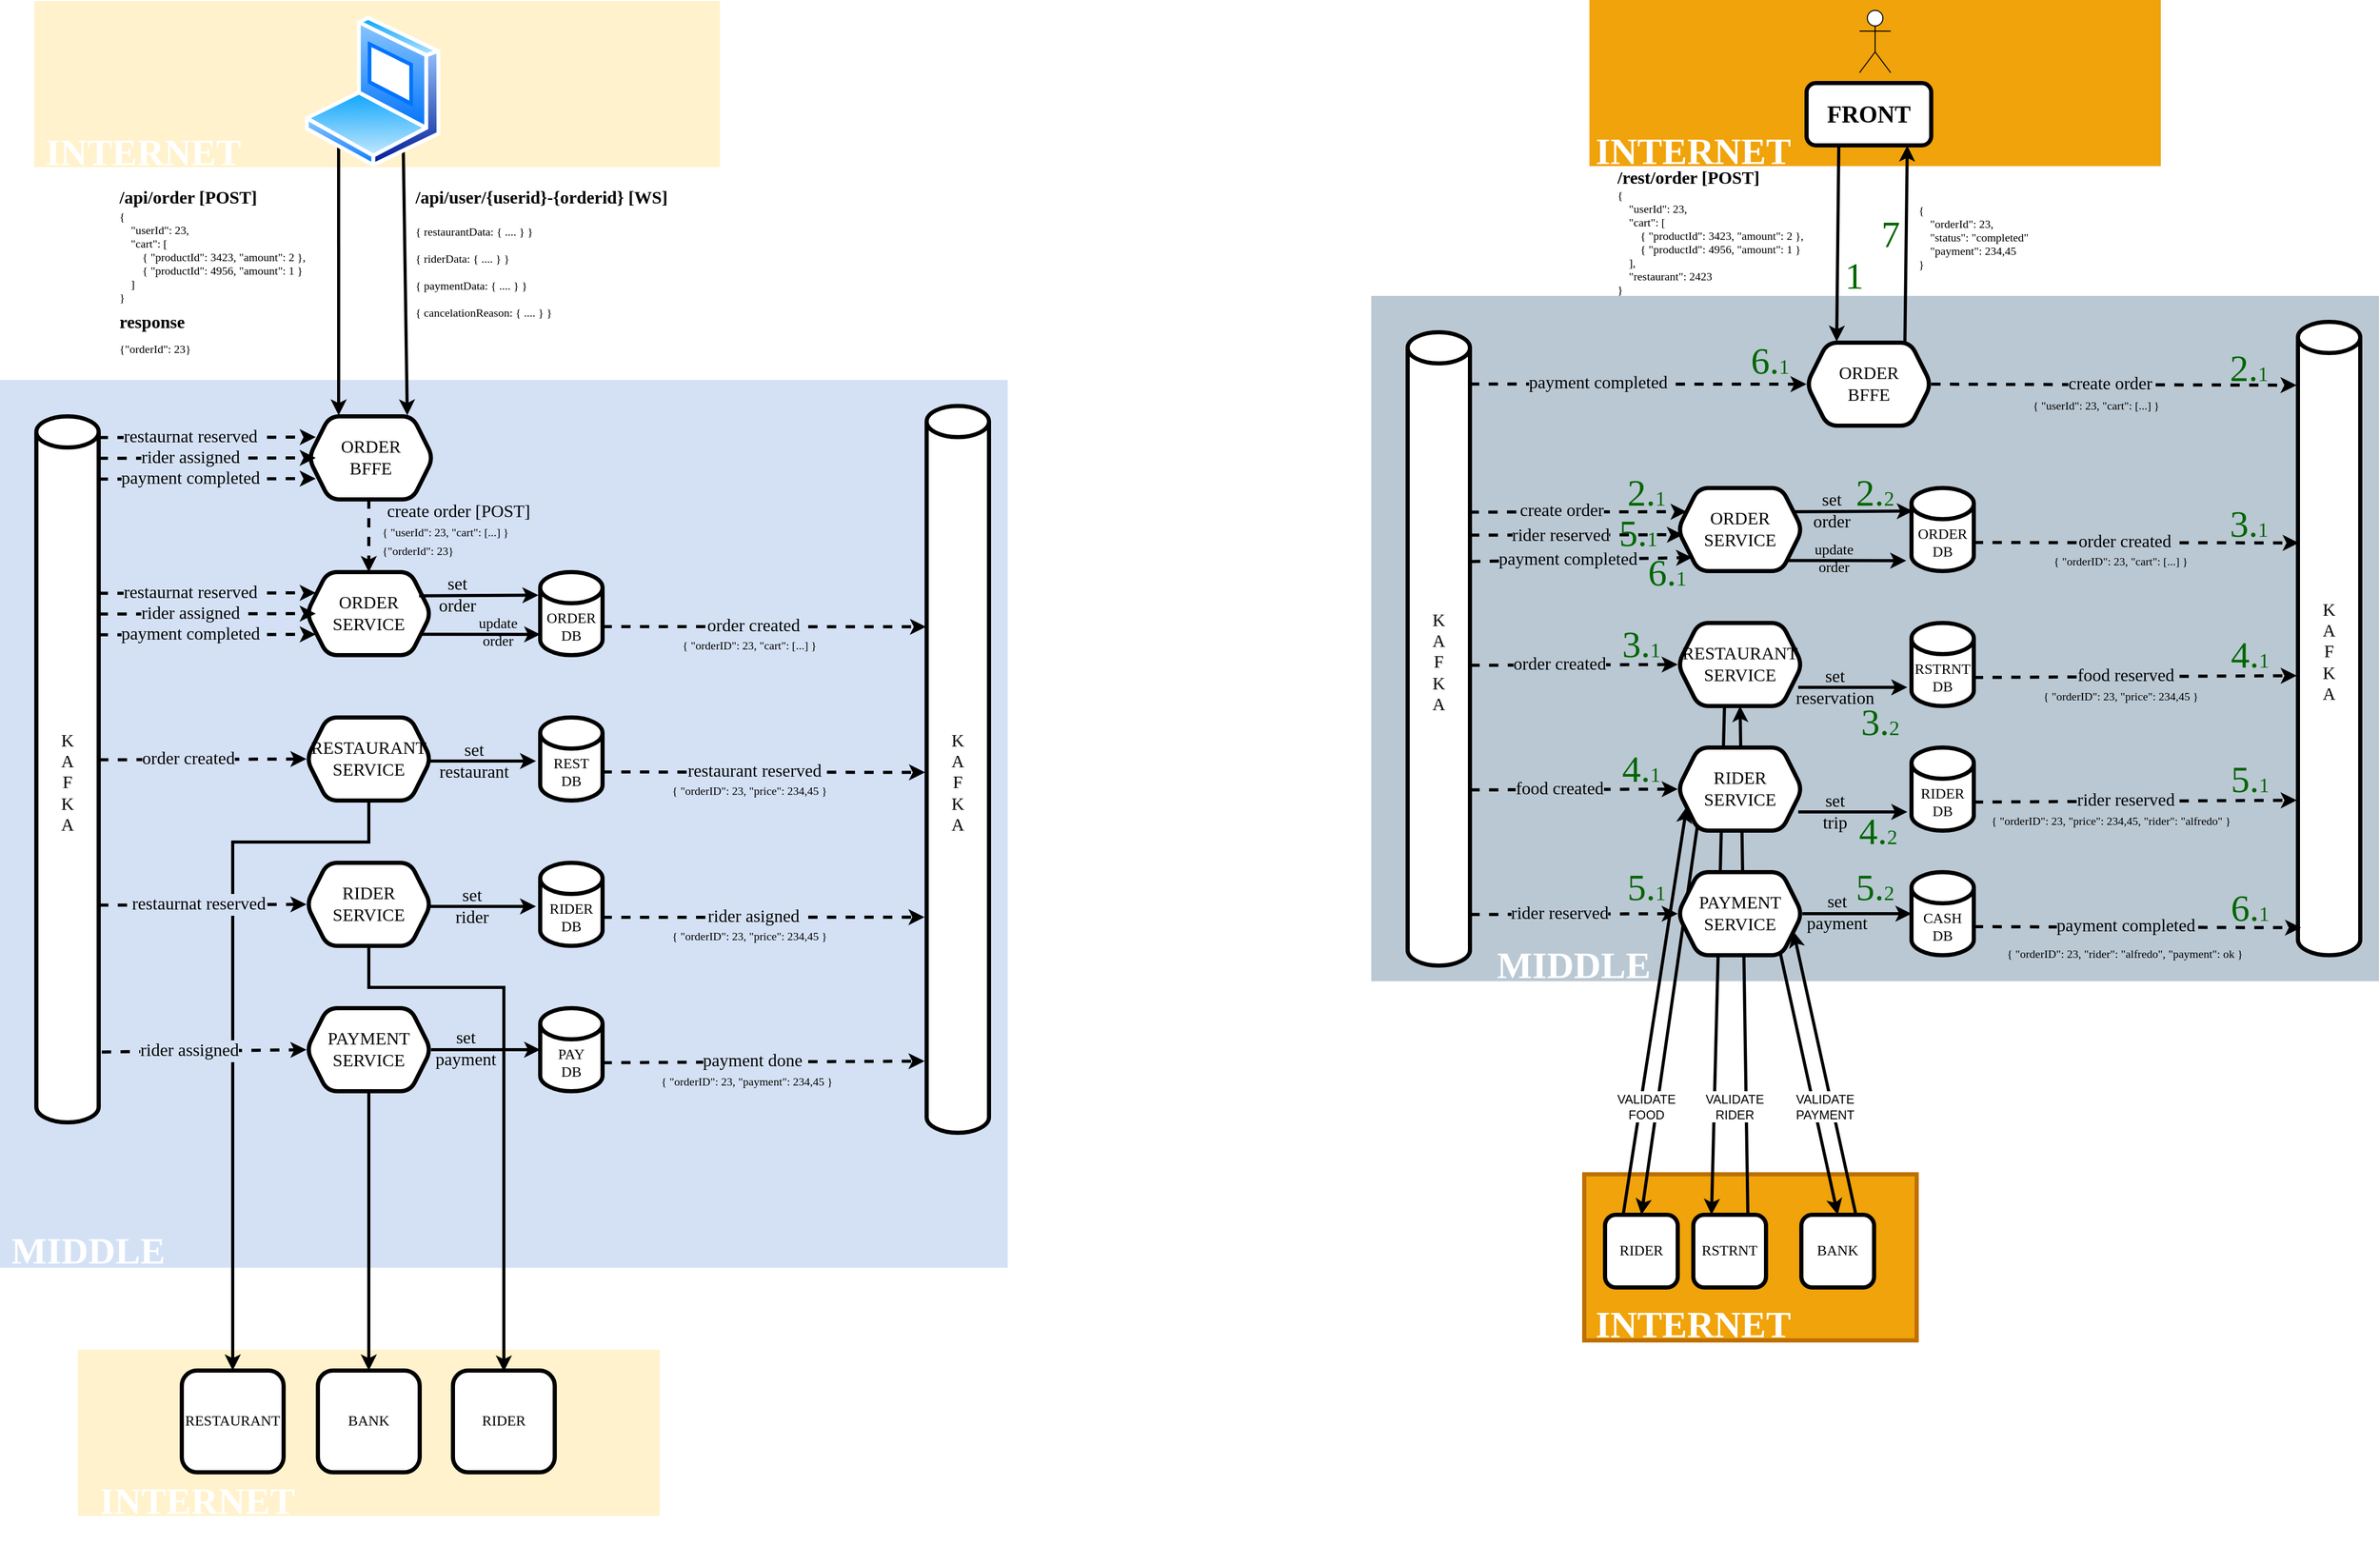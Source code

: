 <mxfile version="17.4.3" type="device"><diagram id="29Elq3mme1YsMPjyGtyf" name="Page-1"><mxGraphModel dx="4153" dy="3372" grid="1" gridSize="10" guides="1" tooltips="1" connect="1" arrows="1" fold="1" page="1" pageScale="1" pageWidth="827" pageHeight="1169" math="0" shadow="0"><root><mxCell id="0"/><mxCell id="1" parent="0"/><mxCell id="CiEldYfew5Il-VX6fpaL-74" value="" style="rounded=0;whiteSpace=wrap;html=1;fontFamily=Tahoma;fontSize=17;strokeWidth=4;fillColor=#fff2cc;strokeColor=none;" parent="1" vertex="1"><mxGeometry x="75" y="1299" width="560" height="160" as="geometry"/></mxCell><mxCell id="CiEldYfew5Il-VX6fpaL-16" value="" style="rounded=0;whiteSpace=wrap;html=1;fontFamily=Tahoma;fontSize=17;strokeWidth=4;fillColor=#D4E1F5;strokeColor=none;" parent="1" vertex="1"><mxGeometry y="365" width="970" height="855" as="geometry"/></mxCell><mxCell id="CiEldYfew5Il-VX6fpaL-73" value="" style="endArrow=classic;html=1;rounded=0;fontFamily=Tahoma;fontSize=14;strokeWidth=3;exitX=0.5;exitY=1;exitDx=0;exitDy=0;entryX=0.5;entryY=0;entryDx=0;entryDy=0;" parent="1" source="CiEldYfew5Il-VX6fpaL-50" edge="1" target="jtl_OyOCci_fRp3_nd6E-34"><mxGeometry width="50" height="50" relative="1" as="geometry"><mxPoint x="340" y="1040" as="sourcePoint"/><mxPoint x="340" y="1330" as="targetPoint"/></mxGeometry></mxCell><mxCell id="jtl_OyOCci_fRp3_nd6E-31" value="" style="endArrow=classic;html=1;rounded=0;fontFamily=Tahoma;fontSize=14;strokeWidth=3;exitX=0.5;exitY=1;exitDx=0;exitDy=0;entryX=0.5;entryY=0;entryDx=0;entryDy=0;" edge="1" parent="1" source="CiEldYfew5Il-VX6fpaL-41" target="jtl_OyOCci_fRp3_nd6E-30"><mxGeometry width="50" height="50" relative="1" as="geometry"><mxPoint x="250" y="1050" as="sourcePoint"/><mxPoint x="250" y="1330" as="targetPoint"/><Array as="points"><mxPoint x="355" y="810"/><mxPoint x="224" y="810"/></Array></mxGeometry></mxCell><mxCell id="CiEldYfew5Il-VX6fpaL-15" value="" style="rounded=0;whiteSpace=wrap;html=1;fontFamily=Tahoma;fontSize=17;strokeWidth=4;fillColor=#fff2cc;strokeColor=none;" parent="1" vertex="1"><mxGeometry x="33" width="660" height="160" as="geometry"/></mxCell><mxCell id="CiEldYfew5Il-VX6fpaL-9" value="" style="endArrow=classic;html=1;rounded=0;fontFamily=Tahoma;fontSize=23;exitX=0.251;exitY=0.863;exitDx=0;exitDy=0;exitPerimeter=0;strokeWidth=3;entryX=0.2;entryY=-0.012;entryDx=0;entryDy=0;entryPerimeter=0;" parent="1" edge="1" source="jtl_OyOCci_fRp3_nd6E-18"><mxGeometry width="50" height="50" relative="1" as="geometry"><mxPoint x="328.04" y="210" as="sourcePoint"/><mxPoint x="326" y="399.04" as="targetPoint"/></mxGeometry></mxCell><mxCell id="CiEldYfew5Il-VX6fpaL-11" value="&lt;h1 style=&quot;font-size: 17px&quot;&gt;&lt;font style=&quot;font-size: 17px&quot;&gt;/api/order [POST]&lt;/font&gt;&lt;/h1&gt;" style="text;html=1;strokeColor=none;fillColor=none;align=left;verticalAlign=middle;whiteSpace=wrap;rounded=0;fontFamily=Tahoma;fontSize=17;" parent="1" vertex="1"><mxGeometry x="113" y="169.5" width="170" height="40" as="geometry"/></mxCell><mxCell id="CiEldYfew5Il-VX6fpaL-12" value="{&#10;    &quot;userId&quot;: 23,&#10;    &quot;cart&quot;: [&#10;        { &quot;productId&quot;: 3423, &quot;amount&quot;: 2 },&#10;        { &quot;productId&quot;: 4956, &quot;amount&quot;: 1 }&#10;    ]&#10;}" style="text;strokeColor=none;fillColor=none;align=left;verticalAlign=middle;rounded=0;fontFamily=Tahoma;fontSize=11;fontStyle=0;" parent="1" vertex="1"><mxGeometry x="113" y="201" width="210" height="90" as="geometry"/></mxCell><mxCell id="CiEldYfew5Il-VX6fpaL-17" value="&lt;span&gt;ORDER&lt;/span&gt;&lt;br&gt;&lt;span&gt;BFFE&lt;/span&gt;" style="shape=hexagon;perimeter=hexagonPerimeter2;whiteSpace=wrap;html=1;fixedSize=1;rounded=1;fontFamily=Tahoma;fontSize=17;strokeWidth=4;" parent="1" vertex="1"><mxGeometry x="297" y="400" width="120" height="80" as="geometry"/></mxCell><mxCell id="CiEldYfew5Il-VX6fpaL-18" value="K&lt;br&gt;A&lt;br&gt;F&lt;br&gt;K&lt;br&gt;A" style="shape=cylinder3;whiteSpace=wrap;html=1;boundedLbl=1;backgroundOutline=1;size=15;rounded=1;fontFamily=Tahoma;fontSize=17;strokeWidth=4;" parent="1" vertex="1"><mxGeometry x="892" y="390" width="60" height="700" as="geometry"/></mxCell><mxCell id="CiEldYfew5Il-VX6fpaL-19" value="" style="endArrow=classic;html=1;rounded=0;fontFamily=Tahoma;fontSize=17;strokeWidth=3;dashed=1;entryX=0.5;entryY=0;entryDx=0;entryDy=0;" parent="1" target="CiEldYfew5Il-VX6fpaL-25" edge="1"><mxGeometry width="50" height="50" relative="1" as="geometry"><mxPoint x="355" y="480" as="sourcePoint"/><mxPoint x="885" y="450" as="targetPoint"/></mxGeometry></mxCell><mxCell id="CiEldYfew5Il-VX6fpaL-20" value="create order [POST]" style="edgeLabel;html=1;align=center;verticalAlign=middle;resizable=0;points=[];fontSize=17;fontFamily=Tahoma;labelBackgroundColor=#D4E1F5;" parent="CiEldYfew5Il-VX6fpaL-19" vertex="1" connectable="0"><mxGeometry x="-0.399" relative="1" as="geometry"><mxPoint x="86" y="-9" as="offset"/></mxGeometry></mxCell><mxCell id="CiEldYfew5Il-VX6fpaL-21" value="{ &quot;userId&quot;: 23, &quot;cart&quot;: [...] }" style="text;strokeColor=none;fillColor=none;align=left;verticalAlign=middle;rounded=0;fontFamily=Tahoma;fontSize=11;fontStyle=0;" parent="1" vertex="1"><mxGeometry x="366" y="501" width="140" height="20" as="geometry"/></mxCell><mxCell id="CiEldYfew5Il-VX6fpaL-22" value="K&lt;br&gt;A&lt;br&gt;F&lt;br&gt;K&lt;br&gt;A" style="shape=cylinder3;whiteSpace=wrap;html=1;boundedLbl=1;backgroundOutline=1;size=15;rounded=1;fontFamily=Tahoma;fontSize=17;strokeWidth=4;" parent="1" vertex="1"><mxGeometry x="35" y="400" width="60" height="680" as="geometry"/></mxCell><mxCell id="CiEldYfew5Il-VX6fpaL-25" value="ORDER SERVICE" style="shape=hexagon;perimeter=hexagonPerimeter2;whiteSpace=wrap;html=1;fixedSize=1;rounded=1;labelBackgroundColor=none;fontFamily=Tahoma;fontSize=17;strokeWidth=4;fillColor=default;strokeColor=default;" parent="1" vertex="1"><mxGeometry x="295" y="550.0" width="120" height="80" as="geometry"/></mxCell><mxCell id="CiEldYfew5Il-VX6fpaL-26" value="ORDER&lt;br style=&quot;font-size: 14px;&quot;&gt;DB" style="shape=cylinder3;whiteSpace=wrap;html=1;boundedLbl=1;backgroundOutline=1;size=15;rounded=1;labelBackgroundColor=none;fontFamily=Tahoma;fontSize=14;strokeColor=default;strokeWidth=4;fillColor=default;" parent="1" vertex="1"><mxGeometry x="520" y="550" width="60" height="80" as="geometry"/></mxCell><mxCell id="CiEldYfew5Il-VX6fpaL-33" value="" style="endArrow=classic;html=1;rounded=0;fontFamily=Tahoma;fontSize=17;strokeWidth=3;exitX=1;exitY=0.25;exitDx=0;exitDy=0;entryX=0.022;entryY=0.278;entryDx=0;entryDy=0;entryPerimeter=0;" parent="1" edge="1"><mxGeometry width="50" height="50" relative="1" as="geometry"><mxPoint x="403.429" y="572.857" as="sourcePoint"/><mxPoint x="518.32" y="572.24" as="targetPoint"/></mxGeometry></mxCell><mxCell id="CiEldYfew5Il-VX6fpaL-34" value="set&amp;nbsp;&lt;br&gt;order&amp;nbsp;" style="edgeLabel;html=1;align=center;verticalAlign=middle;resizable=0;points=[];fontSize=17;fontFamily=Tahoma;labelBackgroundColor=none;spacing=0;" parent="CiEldYfew5Il-VX6fpaL-33" vertex="1" connectable="0"><mxGeometry x="-0.399" relative="1" as="geometry"><mxPoint x="4" y="-1" as="offset"/></mxGeometry></mxCell><mxCell id="CiEldYfew5Il-VX6fpaL-36" value="" style="endArrow=classic;html=1;rounded=0;fontFamily=Tahoma;fontSize=17;strokeWidth=3;exitX=1;exitY=0;exitDx=0;exitDy=52.5;dashed=1;exitPerimeter=0;entryX=0.919;entryY=0.278;entryDx=0;entryDy=0;entryPerimeter=0;" parent="1" source="CiEldYfew5Il-VX6fpaL-26" target="CiEldYfew5Il-VX6fpaL-16" edge="1"><mxGeometry width="50" height="50" relative="1" as="geometry"><mxPoint x="538.5" y="600" as="sourcePoint"/><mxPoint x="874.16" y="603.37" as="targetPoint"/></mxGeometry></mxCell><mxCell id="CiEldYfew5Il-VX6fpaL-37" value="order created" style="edgeLabel;html=1;align=center;verticalAlign=middle;resizable=0;points=[];fontSize=17;fontFamily=Tahoma;labelBackgroundColor=#D4E1F5;" parent="CiEldYfew5Il-VX6fpaL-36" vertex="1" connectable="0"><mxGeometry x="-0.399" relative="1" as="geometry"><mxPoint x="51" y="-1" as="offset"/></mxGeometry></mxCell><mxCell id="CiEldYfew5Il-VX6fpaL-38" value="{ &quot;orderID&quot;: 23, &quot;cart&quot;: [...] }" style="text;strokeColor=none;fillColor=none;align=left;verticalAlign=middle;rounded=0;fontFamily=Tahoma;fontSize=11;fontStyle=0;" parent="1" vertex="1"><mxGeometry x="655" y="610" width="140" height="20" as="geometry"/></mxCell><mxCell id="CiEldYfew5Il-VX6fpaL-39" value="" style="endArrow=classic;html=1;rounded=0;fontFamily=Tahoma;fontSize=17;strokeWidth=3;exitX=1.006;exitY=0.28;exitDx=0;exitDy=0;entryX=0;entryY=0.5;entryDx=0;entryDy=0;dashed=1;exitPerimeter=0;" parent="1" target="CiEldYfew5Il-VX6fpaL-41" edge="1"><mxGeometry width="50" height="50" relative="1" as="geometry"><mxPoint x="95.36" y="730.8" as="sourcePoint"/><mxPoint x="424.5" y="731.72" as="targetPoint"/></mxGeometry></mxCell><mxCell id="CiEldYfew5Il-VX6fpaL-40" value="order created" style="edgeLabel;html=1;align=center;verticalAlign=middle;resizable=0;points=[];fontSize=17;fontFamily=Tahoma;labelBackgroundColor=#D4E1F5;" parent="CiEldYfew5Il-VX6fpaL-39" vertex="1" connectable="0"><mxGeometry x="-0.399" relative="1" as="geometry"><mxPoint x="25" y="-1" as="offset"/></mxGeometry></mxCell><mxCell id="CiEldYfew5Il-VX6fpaL-41" value="RESTAURANT SERVICE" style="shape=hexagon;perimeter=hexagonPerimeter2;whiteSpace=wrap;html=1;fixedSize=1;rounded=1;labelBackgroundColor=none;fontFamily=Tahoma;fontSize=17;strokeWidth=4;fillColor=default;strokeColor=default;" parent="1" vertex="1"><mxGeometry x="295" y="690.0" width="120" height="80" as="geometry"/></mxCell><mxCell id="CiEldYfew5Il-VX6fpaL-42" value="REST&lt;br style=&quot;font-size: 14px&quot;&gt;DB" style="shape=cylinder3;whiteSpace=wrap;html=1;boundedLbl=1;backgroundOutline=1;size=15;rounded=1;labelBackgroundColor=none;fontFamily=Tahoma;fontSize=14;strokeColor=default;strokeWidth=4;fillColor=default;" parent="1" vertex="1"><mxGeometry x="520" y="690" width="60" height="80" as="geometry"/></mxCell><mxCell id="CiEldYfew5Il-VX6fpaL-43" value="" style="endArrow=classic;html=1;rounded=0;fontFamily=Tahoma;fontSize=17;strokeWidth=3;exitX=1;exitY=0.5;exitDx=0;exitDy=0;entryX=0;entryY=0.5;entryDx=0;entryDy=0;entryPerimeter=0;" parent="1" edge="1"><mxGeometry width="50" height="50" relative="1" as="geometry"><mxPoint x="411" y="732" as="sourcePoint"/><mxPoint x="516" y="732" as="targetPoint"/></mxGeometry></mxCell><mxCell id="CiEldYfew5Il-VX6fpaL-44" value="&amp;nbsp;set&amp;nbsp;&lt;br&gt;restaurant" style="edgeLabel;html=1;align=center;verticalAlign=middle;resizable=0;points=[];fontSize=17;fontFamily=Tahoma;labelBackgroundColor=none;" parent="CiEldYfew5Il-VX6fpaL-43" vertex="1" connectable="0"><mxGeometry x="-0.399" relative="1" as="geometry"><mxPoint x="13" as="offset"/></mxGeometry></mxCell><mxCell id="CiEldYfew5Il-VX6fpaL-45" value="" style="endArrow=classic;html=1;rounded=0;fontFamily=Tahoma;fontSize=17;strokeWidth=3;exitX=1;exitY=0;exitDx=0;exitDy=52.5;dashed=1;exitPerimeter=0;entryX=0.918;entryY=0.442;entryDx=0;entryDy=0;entryPerimeter=0;" parent="1" source="CiEldYfew5Il-VX6fpaL-42" target="CiEldYfew5Il-VX6fpaL-16" edge="1"><mxGeometry width="50" height="50" relative="1" as="geometry"><mxPoint x="538.5" y="740" as="sourcePoint"/><mxPoint x="874.16" y="743.37" as="targetPoint"/></mxGeometry></mxCell><mxCell id="CiEldYfew5Il-VX6fpaL-46" value="restaurant reserved" style="edgeLabel;html=1;align=center;verticalAlign=middle;resizable=0;points=[];fontSize=17;fontFamily=Tahoma;labelBackgroundColor=#D4E1F5;" parent="CiEldYfew5Il-VX6fpaL-45" vertex="1" connectable="0"><mxGeometry x="-0.399" relative="1" as="geometry"><mxPoint x="52" y="-1" as="offset"/></mxGeometry></mxCell><mxCell id="CiEldYfew5Il-VX6fpaL-47" value="{ &quot;orderID&quot;: 23, &quot;price&quot;: 234,45 }" style="text;strokeColor=none;fillColor=none;align=left;verticalAlign=middle;rounded=0;fontFamily=Tahoma;fontSize=11;fontStyle=0;" parent="1" vertex="1"><mxGeometry x="645" y="750" width="140" height="20" as="geometry"/></mxCell><mxCell id="CiEldYfew5Il-VX6fpaL-48" value="" style="endArrow=classic;html=1;rounded=0;fontFamily=Tahoma;fontSize=17;strokeWidth=3;exitX=1.05;exitY=0.899;exitDx=0;exitDy=0;entryX=0;entryY=0.5;entryDx=0;entryDy=0;dashed=1;exitPerimeter=0;" parent="1" target="CiEldYfew5Il-VX6fpaL-50" edge="1"><mxGeometry width="50" height="50" relative="1" as="geometry"><mxPoint x="98" y="1012.23" as="sourcePoint"/><mxPoint x="424.5" y="791.72" as="targetPoint"/></mxGeometry></mxCell><mxCell id="CiEldYfew5Il-VX6fpaL-49" value="rider assigned" style="edgeLabel;html=1;align=center;verticalAlign=middle;resizable=0;points=[];fontSize=17;fontFamily=Tahoma;labelBackgroundColor=#D4E1F5;" parent="CiEldYfew5Il-VX6fpaL-48" vertex="1" connectable="0"><mxGeometry x="-0.399" relative="1" as="geometry"><mxPoint x="25" y="-1" as="offset"/></mxGeometry></mxCell><mxCell id="CiEldYfew5Il-VX6fpaL-50" value="PAYMENT SERVICE" style="shape=hexagon;perimeter=hexagonPerimeter2;whiteSpace=wrap;html=1;fixedSize=1;rounded=1;labelBackgroundColor=none;fontFamily=Tahoma;fontSize=17;strokeWidth=4;fillColor=default;strokeColor=default;" parent="1" vertex="1"><mxGeometry x="295" y="970.0" width="120" height="80" as="geometry"/></mxCell><mxCell id="CiEldYfew5Il-VX6fpaL-51" value="PAY&lt;br style=&quot;font-size: 14px&quot;&gt;DB" style="shape=cylinder3;whiteSpace=wrap;html=1;boundedLbl=1;backgroundOutline=1;size=15;rounded=1;labelBackgroundColor=none;fontFamily=Tahoma;fontSize=14;strokeColor=default;strokeWidth=4;fillColor=default;" parent="1" vertex="1"><mxGeometry x="520" y="970" width="60" height="80" as="geometry"/></mxCell><mxCell id="CiEldYfew5Il-VX6fpaL-52" value="" style="endArrow=classic;html=1;rounded=0;fontFamily=Tahoma;fontSize=17;strokeWidth=3;exitX=1;exitY=0.5;exitDx=0;exitDy=0;entryX=0;entryY=0.5;entryDx=0;entryDy=0;entryPerimeter=0;" parent="1" source="CiEldYfew5Il-VX6fpaL-50" target="CiEldYfew5Il-VX6fpaL-51" edge="1"><mxGeometry width="50" height="50" relative="1" as="geometry"><mxPoint x="515" y="789.78" as="sourcePoint"/><mxPoint x="595" y="790" as="targetPoint"/></mxGeometry></mxCell><mxCell id="CiEldYfew5Il-VX6fpaL-53" value="set&lt;br&gt;payment" style="edgeLabel;html=1;align=center;verticalAlign=middle;resizable=0;points=[];fontSize=17;fontFamily=Tahoma;labelBackgroundColor=none;" parent="CiEldYfew5Il-VX6fpaL-52" vertex="1" connectable="0"><mxGeometry x="-0.399" relative="1" as="geometry"><mxPoint x="1" y="-1" as="offset"/></mxGeometry></mxCell><mxCell id="CiEldYfew5Il-VX6fpaL-54" value="" style="endArrow=classic;html=1;rounded=0;fontFamily=Tahoma;fontSize=17;strokeWidth=3;exitX=1;exitY=0;exitDx=0;exitDy=52.5;dashed=1;exitPerimeter=0;entryX=-0.033;entryY=0.9;entryDx=0;entryDy=0;entryPerimeter=0;" parent="1" source="CiEldYfew5Il-VX6fpaL-51" edge="1"><mxGeometry width="50" height="50" relative="1" as="geometry"><mxPoint x="538.5" y="800" as="sourcePoint"/><mxPoint x="890.02" y="1021" as="targetPoint"/></mxGeometry></mxCell><mxCell id="CiEldYfew5Il-VX6fpaL-55" value="payment done" style="edgeLabel;html=1;align=center;verticalAlign=middle;resizable=0;points=[];fontSize=17;fontFamily=Tahoma;labelBackgroundColor=#D4E1F5;" parent="CiEldYfew5Il-VX6fpaL-54" vertex="1" connectable="0"><mxGeometry x="-0.399" relative="1" as="geometry"><mxPoint x="51" y="-1" as="offset"/></mxGeometry></mxCell><mxCell id="CiEldYfew5Il-VX6fpaL-64" value="" style="endArrow=classic;html=1;rounded=0;fontFamily=Tahoma;fontSize=17;strokeWidth=3;exitX=0.994;exitY=0.284;exitDx=0;exitDy=0;entryX=0;entryY=0.25;entryDx=0;entryDy=0;dashed=1;exitPerimeter=0;" parent="1" edge="1"><mxGeometry width="50" height="50" relative="1" as="geometry"><mxPoint x="95.0" y="610.38" as="sourcePoint"/><mxPoint x="303.931" y="609.997" as="targetPoint"/></mxGeometry></mxCell><mxCell id="CiEldYfew5Il-VX6fpaL-65" value="payment completed" style="edgeLabel;html=1;align=center;verticalAlign=middle;resizable=0;points=[];fontSize=17;fontFamily=Tahoma;labelBackgroundColor=#D4E1F5;" parent="CiEldYfew5Il-VX6fpaL-64" vertex="1" connectable="0"><mxGeometry x="-0.399" relative="1" as="geometry"><mxPoint x="25" y="-1" as="offset"/></mxGeometry></mxCell><mxCell id="CiEldYfew5Il-VX6fpaL-66" value="" style="endArrow=classic;html=1;rounded=0;fontFamily=Tahoma;fontSize=14;strokeWidth=3;exitX=0.87;exitY=0.873;exitDx=0;exitDy=0;exitPerimeter=0;" parent="1" edge="1"><mxGeometry width="50" height="50" relative="1" as="geometry"><mxPoint x="404.4" y="609.84" as="sourcePoint"/><mxPoint x="520" y="610" as="targetPoint"/></mxGeometry></mxCell><mxCell id="CiEldYfew5Il-VX6fpaL-67" value="update&lt;br&gt;order" style="edgeLabel;html=1;align=center;verticalAlign=middle;resizable=0;points=[];fontSize=14;fontFamily=Tahoma;labelBackgroundColor=none;" parent="CiEldYfew5Il-VX6fpaL-66" vertex="1" connectable="0"><mxGeometry x="-0.225" y="2" relative="1" as="geometry"><mxPoint x="29" as="offset"/></mxGeometry></mxCell><mxCell id="CiEldYfew5Il-VX6fpaL-70" value="" style="endArrow=classic;html=1;rounded=0;fontFamily=Tahoma;fontSize=23;strokeWidth=3;entryX=0.75;entryY=1;entryDx=0;entryDy=0;endFill=1;exitX=0.792;exitY=-0.012;exitDx=0;exitDy=0;exitPerimeter=0;startArrow=classic;startFill=1;" parent="1" source="CiEldYfew5Il-VX6fpaL-17" edge="1"><mxGeometry width="50" height="50" relative="1" as="geometry"><mxPoint x="391.68" y="389.36" as="sourcePoint"/><mxPoint x="387.469" y="92.629" as="targetPoint"/></mxGeometry></mxCell><mxCell id="CiEldYfew5Il-VX6fpaL-71" value="{&quot;orderId&quot;: 23}" style="text;strokeColor=none;fillColor=none;align=left;verticalAlign=middle;rounded=0;fontFamily=Tahoma;fontSize=11;fontStyle=0;" parent="1" vertex="1"><mxGeometry x="113" y="306" width="130" height="57" as="geometry"/></mxCell><mxCell id="CiEldYfew5Il-VX6fpaL-75" value="{ &quot;orderID&quot;: 23, &quot;payment&quot;: 234,45 }" style="text;strokeColor=none;fillColor=none;align=left;verticalAlign=middle;rounded=0;fontFamily=Tahoma;fontSize=11;fontStyle=0;" parent="1" vertex="1"><mxGeometry x="634.5" y="1030" width="185" height="20" as="geometry"/></mxCell><mxCell id="CiEldYfew5Il-VX6fpaL-77" value="&amp;nbsp;INTERNET" style="text;html=1;strokeColor=none;fillColor=none;align=left;verticalAlign=top;whiteSpace=wrap;rounded=0;labelBackgroundColor=none;fontFamily=Tahoma;fontSize=36;fontColor=#FFFFFF;fontStyle=1" parent="1" vertex="1"><mxGeometry x="33" y="118" width="200" height="70" as="geometry"/></mxCell><mxCell id="CiEldYfew5Il-VX6fpaL-78" value="MIDDLE" style="text;html=1;strokeColor=none;fillColor=none;align=left;verticalAlign=top;whiteSpace=wrap;rounded=0;labelBackgroundColor=none;fontFamily=Tahoma;fontSize=36;fontColor=#FFFFFF;fontStyle=1" parent="1" vertex="1"><mxGeometry x="9" y="1176" width="166" height="70" as="geometry"/></mxCell><mxCell id="CiEldYfew5Il-VX6fpaL-80" value="&amp;nbsp;INTERNET" style="text;html=1;strokeColor=none;fillColor=none;align=left;verticalAlign=top;whiteSpace=wrap;rounded=0;labelBackgroundColor=none;fontFamily=Tahoma;fontSize=36;fontColor=#FFFFFF;fontStyle=1" parent="1" vertex="1"><mxGeometry x="85" y="1417" width="230" height="70" as="geometry"/></mxCell><mxCell id="sE-fJjtku4t-m8cqiOBs-1" value="" style="rounded=0;whiteSpace=wrap;html=1;fontFamily=Tahoma;fontSize=17;strokeWidth=4;fillColor=#f0a30a;strokeColor=#BD7000;fontColor=#000000;" parent="1" vertex="1"><mxGeometry x="1525" y="1130" width="320" height="160" as="geometry"/></mxCell><mxCell id="sE-fJjtku4t-m8cqiOBs-2" value="" style="rounded=0;whiteSpace=wrap;html=1;fontFamily=Tahoma;fontSize=17;strokeWidth=4;fillColor=#bac8d3;strokeColor=none;" parent="1" vertex="1"><mxGeometry x="1320" y="284" width="970" height="660" as="geometry"/></mxCell><mxCell id="sE-fJjtku4t-m8cqiOBs-3" value="" style="rounded=0;whiteSpace=wrap;html=1;fontFamily=Tahoma;fontSize=17;strokeWidth=4;fillColor=#f0a30a;strokeColor=none;fontColor=#000000;" parent="1" vertex="1"><mxGeometry x="1530" y="-1" width="550" height="160" as="geometry"/></mxCell><mxCell id="sE-fJjtku4t-m8cqiOBs-4" value="&lt;font face=&quot;Tahoma&quot; size=&quot;1&quot;&gt;&lt;b style=&quot;font-size: 23px&quot;&gt;FRONT&lt;/b&gt;&lt;/font&gt;" style="rounded=1;whiteSpace=wrap;html=1;strokeWidth=4;" parent="1" vertex="1"><mxGeometry x="1739" y="79" width="120" height="60" as="geometry"/></mxCell><mxCell id="sE-fJjtku4t-m8cqiOBs-5" value="" style="shape=umlActor;verticalLabelPosition=bottom;verticalAlign=top;html=1;outlineConnect=0;" parent="1" vertex="1"><mxGeometry x="1790" y="9" width="30" height="60" as="geometry"/></mxCell><mxCell id="sE-fJjtku4t-m8cqiOBs-6" value="" style="endArrow=classic;html=1;rounded=0;fontFamily=Tahoma;fontSize=23;exitX=0.167;exitY=1;exitDx=0;exitDy=0;exitPerimeter=0;strokeWidth=3;entryX=0.2;entryY=-0.012;entryDx=0;entryDy=0;entryPerimeter=0;" parent="1" edge="1"><mxGeometry width="50" height="50" relative="1" as="geometry"><mxPoint x="1770.04" y="139" as="sourcePoint"/><mxPoint x="1768" y="328.04" as="targetPoint"/></mxGeometry></mxCell><mxCell id="sE-fJjtku4t-m8cqiOBs-7" value="&lt;h1 style=&quot;font-size: 17px;&quot;&gt;&lt;font style=&quot;font-size: 17px;&quot;&gt;/rest/order [POST]&lt;/font&gt;&lt;/h1&gt;" style="text;html=1;strokeColor=none;fillColor=none;align=left;verticalAlign=middle;whiteSpace=wrap;rounded=0;fontFamily=Tahoma;fontSize=17;" parent="1" vertex="1"><mxGeometry x="1555" y="151" width="170" height="40" as="geometry"/></mxCell><mxCell id="sE-fJjtku4t-m8cqiOBs-8" value="{&#10;    &quot;userId&quot;: 23,&#10;    &quot;cart&quot;: [&#10;        { &quot;productId&quot;: 3423, &quot;amount&quot;: 2 },&#10;        { &quot;productId&quot;: 4956, &quot;amount&quot;: 1 }&#10;    ],&#10;    &quot;restaurant&quot;: 2423&#10;}" style="text;strokeColor=none;fillColor=none;align=left;verticalAlign=middle;rounded=0;fontFamily=Tahoma;fontSize=11;fontStyle=0;" parent="1" vertex="1"><mxGeometry x="1555" y="187" width="210" height="90" as="geometry"/></mxCell><mxCell id="sE-fJjtku4t-m8cqiOBs-9" value="&lt;span&gt;ORDER&lt;/span&gt;&lt;br&gt;&lt;span&gt;BFFE&lt;/span&gt;" style="shape=hexagon;perimeter=hexagonPerimeter2;whiteSpace=wrap;html=1;fixedSize=1;rounded=1;fontFamily=Tahoma;fontSize=17;strokeWidth=4;" parent="1" vertex="1"><mxGeometry x="1739" y="329" width="120" height="80" as="geometry"/></mxCell><mxCell id="sE-fJjtku4t-m8cqiOBs-10" value="K&lt;br&gt;A&lt;br&gt;F&lt;br&gt;K&lt;br&gt;A" style="shape=cylinder3;whiteSpace=wrap;html=1;boundedLbl=1;backgroundOutline=1;size=15;rounded=1;fontFamily=Tahoma;fontSize=17;strokeWidth=4;" parent="1" vertex="1"><mxGeometry x="2212" y="309" width="60" height="610" as="geometry"/></mxCell><mxCell id="sE-fJjtku4t-m8cqiOBs-11" value="" style="endArrow=classic;html=1;rounded=0;fontFamily=Tahoma;fontSize=17;strokeWidth=3;exitX=1;exitY=0.5;exitDx=0;exitDy=0;entryX=-0.021;entryY=0.1;entryDx=0;entryDy=0;entryPerimeter=0;dashed=1;" parent="1" source="sE-fJjtku4t-m8cqiOBs-9" target="sE-fJjtku4t-m8cqiOBs-10" edge="1"><mxGeometry width="50" height="50" relative="1" as="geometry"><mxPoint x="1775" y="429" as="sourcePoint"/><mxPoint x="1825" y="379" as="targetPoint"/></mxGeometry></mxCell><mxCell id="sE-fJjtku4t-m8cqiOBs-12" value="create order" style="edgeLabel;html=1;align=center;verticalAlign=middle;resizable=0;points=[];fontSize=17;fontFamily=Tahoma;labelBackgroundColor=#BAC8D3;" parent="sE-fJjtku4t-m8cqiOBs-11" vertex="1" connectable="0"><mxGeometry x="-0.399" relative="1" as="geometry"><mxPoint x="66" y="-1" as="offset"/></mxGeometry></mxCell><mxCell id="sE-fJjtku4t-m8cqiOBs-13" value="{ &quot;userId&quot;: 23, &quot;cart&quot;: [...] }" style="text;strokeColor=none;fillColor=none;align=left;verticalAlign=middle;rounded=0;fontFamily=Tahoma;fontSize=11;fontStyle=0;" parent="1" vertex="1"><mxGeometry x="1955" y="379" width="140" height="20" as="geometry"/></mxCell><mxCell id="sE-fJjtku4t-m8cqiOBs-14" value="K&lt;br&gt;A&lt;br&gt;F&lt;br&gt;K&lt;br&gt;A" style="shape=cylinder3;whiteSpace=wrap;html=1;boundedLbl=1;backgroundOutline=1;size=15;rounded=1;fontFamily=Tahoma;fontSize=17;strokeWidth=4;" parent="1" vertex="1"><mxGeometry x="1355" y="319" width="60" height="610" as="geometry"/></mxCell><mxCell id="sE-fJjtku4t-m8cqiOBs-15" value="" style="endArrow=classic;html=1;rounded=0;fontFamily=Tahoma;fontSize=17;strokeWidth=3;exitX=0.994;exitY=0.284;exitDx=0;exitDy=0;entryX=0;entryY=0.25;entryDx=0;entryDy=0;dashed=1;exitPerimeter=0;" parent="1" source="sE-fJjtku4t-m8cqiOBs-14" target="sE-fJjtku4t-m8cqiOBs-17" edge="1"><mxGeometry width="50" height="50" relative="1" as="geometry"><mxPoint x="1415.36" y="489.8" as="sourcePoint"/><mxPoint x="1615" y="489" as="targetPoint"/></mxGeometry></mxCell><mxCell id="sE-fJjtku4t-m8cqiOBs-16" value="create order" style="edgeLabel;html=1;align=center;verticalAlign=middle;resizable=0;points=[];fontSize=17;fontFamily=Tahoma;labelBackgroundColor=#BAC8D3;" parent="sE-fJjtku4t-m8cqiOBs-15" vertex="1" connectable="0"><mxGeometry x="-0.399" relative="1" as="geometry"><mxPoint x="25" y="-1" as="offset"/></mxGeometry></mxCell><mxCell id="sE-fJjtku4t-m8cqiOBs-17" value="ORDER SERVICE" style="shape=hexagon;perimeter=hexagonPerimeter2;whiteSpace=wrap;html=1;fixedSize=1;rounded=1;labelBackgroundColor=none;fontFamily=Tahoma;fontSize=17;strokeWidth=4;fillColor=default;strokeColor=default;" parent="1" vertex="1"><mxGeometry x="1615" y="469.0" width="120" height="80" as="geometry"/></mxCell><mxCell id="sE-fJjtku4t-m8cqiOBs-18" value="ORDER&lt;br style=&quot;font-size: 14px;&quot;&gt;DB" style="shape=cylinder3;whiteSpace=wrap;html=1;boundedLbl=1;backgroundOutline=1;size=15;rounded=1;labelBackgroundColor=none;fontFamily=Tahoma;fontSize=14;strokeColor=default;strokeWidth=4;fillColor=default;" parent="1" vertex="1"><mxGeometry x="1840" y="469" width="60" height="80" as="geometry"/></mxCell><mxCell id="sE-fJjtku4t-m8cqiOBs-19" value="" style="endArrow=classic;html=1;rounded=0;fontFamily=Tahoma;fontSize=17;strokeWidth=3;exitX=1;exitY=0.25;exitDx=0;exitDy=0;entryX=0.022;entryY=0.278;entryDx=0;entryDy=0;entryPerimeter=0;" parent="1" source="sE-fJjtku4t-m8cqiOBs-17" target="sE-fJjtku4t-m8cqiOBs-18" edge="1"><mxGeometry width="50" height="50" relative="1" as="geometry"><mxPoint x="1735" y="489" as="sourcePoint"/><mxPoint x="1840" y="489" as="targetPoint"/></mxGeometry></mxCell><mxCell id="sE-fJjtku4t-m8cqiOBs-20" value="set&amp;nbsp;&lt;br&gt;order&amp;nbsp;" style="edgeLabel;html=1;align=center;verticalAlign=middle;resizable=0;points=[];fontSize=17;fontFamily=Tahoma;labelBackgroundColor=none;spacing=0;" parent="sE-fJjtku4t-m8cqiOBs-19" vertex="1" connectable="0"><mxGeometry x="-0.399" relative="1" as="geometry"><mxPoint x="4" y="-1" as="offset"/></mxGeometry></mxCell><mxCell id="sE-fJjtku4t-m8cqiOBs-21" value="" style="endArrow=classic;html=1;rounded=0;fontFamily=Tahoma;fontSize=17;strokeWidth=3;exitX=1;exitY=0;exitDx=0;exitDy=52.5;dashed=1;exitPerimeter=0;entryX=0.013;entryY=0.349;entryDx=0;entryDy=0;entryPerimeter=0;" parent="1" source="sE-fJjtku4t-m8cqiOBs-18" target="sE-fJjtku4t-m8cqiOBs-10" edge="1"><mxGeometry width="50" height="50" relative="1" as="geometry"><mxPoint x="1858.5" y="519" as="sourcePoint"/><mxPoint x="2194.16" y="522.37" as="targetPoint"/></mxGeometry></mxCell><mxCell id="sE-fJjtku4t-m8cqiOBs-22" value="order created" style="edgeLabel;html=1;align=center;verticalAlign=middle;resizable=0;points=[];fontSize=17;fontFamily=Tahoma;labelBackgroundColor=#BAC8D3;" parent="sE-fJjtku4t-m8cqiOBs-21" vertex="1" connectable="0"><mxGeometry x="-0.399" relative="1" as="geometry"><mxPoint x="51" y="-1" as="offset"/></mxGeometry></mxCell><mxCell id="sE-fJjtku4t-m8cqiOBs-23" value="{ &quot;orderID&quot;: 23, &quot;cart&quot;: [...] }" style="text;strokeColor=none;fillColor=none;align=left;verticalAlign=middle;rounded=0;fontFamily=Tahoma;fontSize=11;fontStyle=0;" parent="1" vertex="1"><mxGeometry x="1975" y="529" width="140" height="20" as="geometry"/></mxCell><mxCell id="sE-fJjtku4t-m8cqiOBs-24" value="" style="endArrow=classic;html=1;rounded=0;fontFamily=Tahoma;fontSize=17;strokeWidth=3;exitX=1.006;exitY=0.28;exitDx=0;exitDy=0;entryX=0;entryY=0.5;entryDx=0;entryDy=0;dashed=1;exitPerimeter=0;" parent="1" target="sE-fJjtku4t-m8cqiOBs-26" edge="1"><mxGeometry width="50" height="50" relative="1" as="geometry"><mxPoint x="1415.36" y="759.8" as="sourcePoint"/><mxPoint x="1744.5" y="760.72" as="targetPoint"/></mxGeometry></mxCell><mxCell id="sE-fJjtku4t-m8cqiOBs-25" value="food created" style="edgeLabel;html=1;align=center;verticalAlign=middle;resizable=0;points=[];fontSize=17;fontFamily=Tahoma;labelBackgroundColor=#BAC8D3;" parent="sE-fJjtku4t-m8cqiOBs-24" vertex="1" connectable="0"><mxGeometry x="-0.399" relative="1" as="geometry"><mxPoint x="25" y="-1" as="offset"/></mxGeometry></mxCell><mxCell id="sE-fJjtku4t-m8cqiOBs-27" value="RIDER&lt;br style=&quot;font-size: 14px&quot;&gt;DB" style="shape=cylinder3;whiteSpace=wrap;html=1;boundedLbl=1;backgroundOutline=1;size=15;rounded=1;labelBackgroundColor=none;fontFamily=Tahoma;fontSize=14;strokeColor=default;strokeWidth=4;fillColor=default;" parent="1" vertex="1"><mxGeometry x="1840" y="719" width="60" height="80" as="geometry"/></mxCell><mxCell id="sE-fJjtku4t-m8cqiOBs-28" value="" style="endArrow=classic;html=1;rounded=0;fontFamily=Tahoma;fontSize=17;strokeWidth=3;exitX=1;exitY=0.5;exitDx=0;exitDy=0;entryX=0;entryY=0.5;entryDx=0;entryDy=0;entryPerimeter=0;" parent="1" edge="1"><mxGeometry width="50" height="50" relative="1" as="geometry"><mxPoint x="1731" y="781" as="sourcePoint"/><mxPoint x="1836" y="781" as="targetPoint"/></mxGeometry></mxCell><mxCell id="sE-fJjtku4t-m8cqiOBs-29" value="&amp;nbsp;set&amp;nbsp;&lt;br&gt;trip" style="edgeLabel;html=1;align=center;verticalAlign=middle;resizable=0;points=[];fontSize=17;fontFamily=Tahoma;labelBackgroundColor=none;" parent="sE-fJjtku4t-m8cqiOBs-28" vertex="1" connectable="0"><mxGeometry x="-0.399" relative="1" as="geometry"><mxPoint x="3" as="offset"/></mxGeometry></mxCell><mxCell id="sE-fJjtku4t-m8cqiOBs-30" value="" style="endArrow=classic;html=1;rounded=0;fontFamily=Tahoma;fontSize=17;strokeWidth=3;exitX=1;exitY=0;exitDx=0;exitDy=52.5;dashed=1;exitPerimeter=0;entryX=-0.019;entryY=0.575;entryDx=0;entryDy=0;entryPerimeter=0;" parent="1" source="sE-fJjtku4t-m8cqiOBs-27" edge="1"><mxGeometry width="50" height="50" relative="1" as="geometry"><mxPoint x="1858.5" y="769" as="sourcePoint"/><mxPoint x="2210.86" y="769.75" as="targetPoint"/></mxGeometry></mxCell><mxCell id="sE-fJjtku4t-m8cqiOBs-31" value="rider reserved" style="edgeLabel;html=1;align=center;verticalAlign=middle;resizable=0;points=[];fontSize=17;fontFamily=Tahoma;labelBackgroundColor=#BAC8D3;" parent="sE-fJjtku4t-m8cqiOBs-30" vertex="1" connectable="0"><mxGeometry x="-0.399" relative="1" as="geometry"><mxPoint x="52" y="-1" as="offset"/></mxGeometry></mxCell><mxCell id="sE-fJjtku4t-m8cqiOBs-32" value="{ &quot;orderID&quot;: 23, &quot;price&quot;: 234,45, &quot;rider&quot;: &quot;alfredo&quot; }" style="text;strokeColor=none;fillColor=none;align=left;verticalAlign=middle;rounded=0;fontFamily=Tahoma;fontSize=11;fontStyle=0;" parent="1" vertex="1"><mxGeometry x="1915" y="779" width="140" height="20" as="geometry"/></mxCell><mxCell id="sE-fJjtku4t-m8cqiOBs-33" value="" style="endArrow=classic;html=1;rounded=0;fontFamily=Tahoma;fontSize=17;strokeWidth=3;exitX=1.006;exitY=0.28;exitDx=0;exitDy=0;entryX=0;entryY=0.5;entryDx=0;entryDy=0;dashed=1;exitPerimeter=0;" parent="1" target="sE-fJjtku4t-m8cqiOBs-35" edge="1"><mxGeometry width="50" height="50" relative="1" as="geometry"><mxPoint x="1415.36" y="879.8" as="sourcePoint"/><mxPoint x="1744.5" y="880.72" as="targetPoint"/></mxGeometry></mxCell><mxCell id="sE-fJjtku4t-m8cqiOBs-34" value="rider reserved" style="edgeLabel;html=1;align=center;verticalAlign=middle;resizable=0;points=[];fontSize=17;fontFamily=Tahoma;labelBackgroundColor=#BAC8D3;" parent="sE-fJjtku4t-m8cqiOBs-33" vertex="1" connectable="0"><mxGeometry x="-0.399" relative="1" as="geometry"><mxPoint x="25" y="-1" as="offset"/></mxGeometry></mxCell><mxCell id="sE-fJjtku4t-m8cqiOBs-36" value="CASH&lt;br style=&quot;font-size: 14px&quot;&gt;DB" style="shape=cylinder3;whiteSpace=wrap;html=1;boundedLbl=1;backgroundOutline=1;size=15;rounded=1;labelBackgroundColor=none;fontFamily=Tahoma;fontSize=14;strokeColor=default;strokeWidth=4;fillColor=default;" parent="1" vertex="1"><mxGeometry x="1840" y="839" width="60" height="80" as="geometry"/></mxCell><mxCell id="sE-fJjtku4t-m8cqiOBs-37" value="" style="endArrow=classic;html=1;rounded=0;fontFamily=Tahoma;fontSize=17;strokeWidth=3;exitX=1;exitY=0.5;exitDx=0;exitDy=0;entryX=0;entryY=0.5;entryDx=0;entryDy=0;entryPerimeter=0;" parent="1" source="sE-fJjtku4t-m8cqiOBs-35" target="sE-fJjtku4t-m8cqiOBs-36" edge="1"><mxGeometry width="50" height="50" relative="1" as="geometry"><mxPoint x="1835" y="878.78" as="sourcePoint"/><mxPoint x="1915" y="879" as="targetPoint"/></mxGeometry></mxCell><mxCell id="sE-fJjtku4t-m8cqiOBs-38" value="set&lt;br&gt;payment" style="edgeLabel;html=1;align=center;verticalAlign=middle;resizable=0;points=[];fontSize=17;fontFamily=Tahoma;labelBackgroundColor=none;" parent="sE-fJjtku4t-m8cqiOBs-37" vertex="1" connectable="0"><mxGeometry x="-0.399" relative="1" as="geometry"><mxPoint x="1" y="-1" as="offset"/></mxGeometry></mxCell><mxCell id="sE-fJjtku4t-m8cqiOBs-39" value="" style="endArrow=classic;html=1;rounded=0;fontFamily=Tahoma;fontSize=17;strokeWidth=3;exitX=1;exitY=0;exitDx=0;exitDy=52.5;dashed=1;exitPerimeter=0;entryX=0.05;entryY=0.809;entryDx=0;entryDy=0;entryPerimeter=0;" parent="1" source="sE-fJjtku4t-m8cqiOBs-36" edge="1"><mxGeometry width="50" height="50" relative="1" as="geometry"><mxPoint x="1858.5" y="889" as="sourcePoint"/><mxPoint x="2215" y="892.49" as="targetPoint"/></mxGeometry></mxCell><mxCell id="sE-fJjtku4t-m8cqiOBs-40" value="payment completed" style="edgeLabel;html=1;align=center;verticalAlign=middle;resizable=0;points=[];fontSize=17;fontFamily=Tahoma;labelBackgroundColor=#BAC8D3;" parent="sE-fJjtku4t-m8cqiOBs-39" vertex="1" connectable="0"><mxGeometry x="-0.399" relative="1" as="geometry"><mxPoint x="51" y="-1" as="offset"/></mxGeometry></mxCell><mxCell id="sE-fJjtku4t-m8cqiOBs-43" value="" style="endArrow=classic;html=1;rounded=0;fontFamily=Tahoma;fontSize=17;strokeWidth=3;exitX=0.994;exitY=0.284;exitDx=0;exitDy=0;dashed=1;exitPerimeter=0;" parent="1" edge="1"><mxGeometry width="50" height="50" relative="1" as="geometry"><mxPoint x="1415" y="514.38" as="sourcePoint"/><mxPoint x="1620" y="514" as="targetPoint"/></mxGeometry></mxCell><mxCell id="sE-fJjtku4t-m8cqiOBs-44" value="rider reserved" style="edgeLabel;html=1;align=center;verticalAlign=middle;resizable=0;points=[];fontSize=17;fontFamily=Tahoma;labelBackgroundColor=#BAC8D3;" parent="sE-fJjtku4t-m8cqiOBs-43" vertex="1" connectable="0"><mxGeometry x="-0.399" relative="1" as="geometry"><mxPoint x="25" as="offset"/></mxGeometry></mxCell><mxCell id="sE-fJjtku4t-m8cqiOBs-45" value="" style="endArrow=classic;html=1;rounded=0;fontFamily=Tahoma;fontSize=14;strokeWidth=3;exitX=0.87;exitY=0.873;exitDx=0;exitDy=0;exitPerimeter=0;" parent="1" source="sE-fJjtku4t-m8cqiOBs-17" edge="1"><mxGeometry width="50" height="50" relative="1" as="geometry"><mxPoint x="1885" y="579" as="sourcePoint"/><mxPoint x="1835" y="539" as="targetPoint"/></mxGeometry></mxCell><mxCell id="sE-fJjtku4t-m8cqiOBs-46" value="update&lt;br&gt;order" style="edgeLabel;html=1;align=center;verticalAlign=middle;resizable=0;points=[];fontSize=14;fontFamily=Tahoma;labelBackgroundColor=none;" parent="sE-fJjtku4t-m8cqiOBs-45" vertex="1" connectable="0"><mxGeometry x="-0.225" y="2" relative="1" as="geometry"><mxPoint as="offset"/></mxGeometry></mxCell><mxCell id="sE-fJjtku4t-m8cqiOBs-47" value="" style="endArrow=classic;html=1;rounded=0;fontFamily=Tahoma;fontSize=17;strokeWidth=3;exitX=0.994;exitY=0.284;exitDx=0;exitDy=0;entryX=0;entryY=0.5;entryDx=0;entryDy=0;dashed=1;exitPerimeter=0;" parent="1" target="sE-fJjtku4t-m8cqiOBs-9" edge="1"><mxGeometry width="50" height="50" relative="1" as="geometry"><mxPoint x="1415" y="368.91" as="sourcePoint"/><mxPoint x="1623.931" y="368.527" as="targetPoint"/></mxGeometry></mxCell><mxCell id="sE-fJjtku4t-m8cqiOBs-48" value="payment completed" style="edgeLabel;html=1;align=center;verticalAlign=middle;resizable=0;points=[];fontSize=17;fontFamily=Tahoma;labelBackgroundColor=#BAC8D3;" parent="sE-fJjtku4t-m8cqiOBs-47" vertex="1" connectable="0"><mxGeometry x="-0.399" relative="1" as="geometry"><mxPoint x="25" y="-1" as="offset"/></mxGeometry></mxCell><mxCell id="sE-fJjtku4t-m8cqiOBs-49" value="" style="endArrow=classic;html=1;rounded=0;fontFamily=Tahoma;fontSize=23;strokeWidth=3;entryX=0.808;entryY=1.002;entryDx=0;entryDy=0;endFill=1;exitX=0.789;exitY=-0.008;exitDx=0;exitDy=0;exitPerimeter=0;entryPerimeter=0;" parent="1" source="sE-fJjtku4t-m8cqiOBs-9" target="sE-fJjtku4t-m8cqiOBs-4" edge="1"><mxGeometry width="50" height="50" relative="1" as="geometry"><mxPoint x="1945" y="209" as="sourcePoint"/><mxPoint x="1830" y="329.0" as="targetPoint"/></mxGeometry></mxCell><mxCell id="sE-fJjtku4t-m8cqiOBs-50" value="{&#10;    &quot;orderId&quot;: 23,&#10;    &quot;status&quot;: &quot;completed&quot;&#10;    &quot;payment&quot;: 234,45&#10;}" style="text;strokeColor=none;fillColor=none;align=left;verticalAlign=middle;rounded=0;fontFamily=Tahoma;fontSize=11;fontStyle=0;" parent="1" vertex="1"><mxGeometry x="1845" y="198.5" width="130" height="57" as="geometry"/></mxCell><mxCell id="sE-fJjtku4t-m8cqiOBs-51" value="BANK" style="whiteSpace=wrap;html=1;aspect=fixed;rounded=1;labelBackgroundColor=none;fontFamily=Tahoma;fontSize=14;strokeColor=default;strokeWidth=4;fillColor=default;" parent="1" vertex="1"><mxGeometry x="1734" y="1169" width="70" height="70" as="geometry"/></mxCell><mxCell id="sE-fJjtku4t-m8cqiOBs-52" value="" style="endArrow=classic;html=1;rounded=0;fontFamily=Tahoma;fontSize=14;strokeWidth=3;exitX=0.375;exitY=1;exitDx=0;exitDy=0;entryX=0.25;entryY=0;entryDx=0;entryDy=0;" parent="1" source="sE-fJjtku4t-m8cqiOBs-79" target="sE-fJjtku4t-m8cqiOBs-76" edge="1"><mxGeometry width="50" height="50" relative="1" as="geometry"><mxPoint x="1665" y="829" as="sourcePoint"/><mxPoint x="1660" y="1029" as="targetPoint"/></mxGeometry></mxCell><mxCell id="sE-fJjtku4t-m8cqiOBs-53" value="{ &quot;orderID&quot;: 23, &quot;rider&quot;: &quot;alfredo&quot;, &quot;payment&quot;: ok }" style="text;strokeColor=none;fillColor=none;align=left;verticalAlign=middle;rounded=0;fontFamily=Tahoma;fontSize=11;fontStyle=0;" parent="1" vertex="1"><mxGeometry x="1930" y="907" width="237.5" height="20" as="geometry"/></mxCell><mxCell id="sE-fJjtku4t-m8cqiOBs-54" value="" style="endArrow=classic;html=1;rounded=0;fontFamily=Tahoma;fontSize=14;strokeWidth=3;exitX=0.75;exitY=0;exitDx=0;exitDy=0;entryX=1;entryY=0.75;entryDx=0;entryDy=0;" parent="1" source="sE-fJjtku4t-m8cqiOBs-51" target="sE-fJjtku4t-m8cqiOBs-35" edge="1"><mxGeometry width="50" height="50" relative="1" as="geometry"><mxPoint x="1915" y="959" as="sourcePoint"/><mxPoint x="1675" y="1039" as="targetPoint"/></mxGeometry></mxCell><mxCell id="sE-fJjtku4t-m8cqiOBs-55" value="&amp;nbsp;INTERNET" style="text;html=1;strokeColor=none;fillColor=none;align=left;verticalAlign=top;whiteSpace=wrap;rounded=0;labelBackgroundColor=none;fontFamily=Tahoma;fontSize=36;fontColor=#FFFFFF;fontStyle=1" parent="1" vertex="1"><mxGeometry x="1525" y="117" width="200" height="70" as="geometry"/></mxCell><mxCell id="sE-fJjtku4t-m8cqiOBs-56" value="MIDDLE" style="text;html=1;strokeColor=none;fillColor=none;align=left;verticalAlign=top;whiteSpace=wrap;rounded=0;labelBackgroundColor=none;fontFamily=Tahoma;fontSize=36;fontColor=#FFFFFF;fontStyle=1" parent="1" vertex="1"><mxGeometry x="1439" y="901" width="166" height="70" as="geometry"/></mxCell><mxCell id="sE-fJjtku4t-m8cqiOBs-57" value="&amp;nbsp;INTERNET" style="text;html=1;strokeColor=none;fillColor=none;align=left;verticalAlign=top;whiteSpace=wrap;rounded=0;labelBackgroundColor=none;fontFamily=Tahoma;fontSize=36;fontColor=#FFFFFF;fontStyle=1" parent="1" vertex="1"><mxGeometry x="1525" y="1247" width="230" height="70" as="geometry"/></mxCell><mxCell id="sE-fJjtku4t-m8cqiOBs-58" value="&lt;font&gt;1&lt;/font&gt;" style="text;html=1;strokeColor=none;fillColor=none;align=center;verticalAlign=middle;whiteSpace=wrap;rounded=0;labelBackgroundColor=none;fontFamily=Tahoma;fontSize=36;fontColor=#006600;labelBorderColor=none;" parent="1" vertex="1"><mxGeometry x="1755" y="250" width="60" height="30" as="geometry"/></mxCell><mxCell id="sE-fJjtku4t-m8cqiOBs-59" value="&lt;font&gt;2.&lt;font style=&quot;font-size: 20px&quot;&gt;1&lt;/font&gt;&lt;/font&gt;" style="text;html=1;strokeColor=none;fillColor=none;align=center;verticalAlign=middle;whiteSpace=wrap;rounded=0;labelBackgroundColor=none;fontFamily=Tahoma;fontSize=36;fontColor=#006600;labelBorderColor=none;" parent="1" vertex="1"><mxGeometry x="2135" y="339" width="60" height="30" as="geometry"/></mxCell><mxCell id="sE-fJjtku4t-m8cqiOBs-60" value="&lt;font&gt;2.&lt;font style=&quot;font-size: 20px&quot;&gt;1&lt;/font&gt;&lt;/font&gt;" style="text;html=1;strokeColor=none;fillColor=none;align=center;verticalAlign=middle;whiteSpace=wrap;rounded=0;labelBackgroundColor=none;fontFamily=Tahoma;fontSize=36;fontColor=#006600;labelBorderColor=none;" parent="1" vertex="1"><mxGeometry x="1555" y="459" width="60" height="30" as="geometry"/></mxCell><mxCell id="sE-fJjtku4t-m8cqiOBs-61" value="&lt;font&gt;2.&lt;font style=&quot;font-size: 20px&quot;&gt;2&lt;/font&gt;&lt;/font&gt;" style="text;html=1;strokeColor=none;fillColor=none;align=center;verticalAlign=middle;whiteSpace=wrap;rounded=0;labelBackgroundColor=none;fontFamily=Tahoma;fontSize=36;fontColor=#006600;labelBorderColor=none;" parent="1" vertex="1"><mxGeometry x="1775" y="459" width="60" height="30" as="geometry"/></mxCell><mxCell id="sE-fJjtku4t-m8cqiOBs-62" value="&lt;font&gt;3.&lt;font style=&quot;font-size: 20px&quot;&gt;1&lt;/font&gt;&lt;/font&gt;" style="text;html=1;strokeColor=none;fillColor=none;align=center;verticalAlign=middle;whiteSpace=wrap;rounded=0;labelBackgroundColor=none;fontFamily=Tahoma;fontSize=36;fontColor=#006600;labelBorderColor=none;" parent="1" vertex="1"><mxGeometry x="2135" y="489" width="60" height="30" as="geometry"/></mxCell><mxCell id="sE-fJjtku4t-m8cqiOBs-63" value="&lt;font&gt;4.&lt;font style=&quot;font-size: 20px&quot;&gt;1&lt;/font&gt;&lt;/font&gt;" style="text;html=1;strokeColor=none;fillColor=none;align=center;verticalAlign=middle;whiteSpace=wrap;rounded=0;labelBackgroundColor=none;fontFamily=Tahoma;fontSize=36;fontColor=#006600;labelBorderColor=none;" parent="1" vertex="1"><mxGeometry x="1550" y="725" width="60" height="30" as="geometry"/></mxCell><mxCell id="sE-fJjtku4t-m8cqiOBs-65" value="&lt;font&gt;4.&lt;span style=&quot;font-size: 20px&quot;&gt;2&lt;/span&gt;&lt;/font&gt;" style="text;html=1;strokeColor=none;fillColor=none;align=center;verticalAlign=middle;whiteSpace=wrap;rounded=0;labelBackgroundColor=none;fontFamily=Tahoma;fontSize=36;fontColor=#006600;labelBorderColor=none;" parent="1" vertex="1"><mxGeometry x="1778" y="785" width="60" height="30" as="geometry"/></mxCell><mxCell id="sE-fJjtku4t-m8cqiOBs-66" value="&lt;font&gt;5.&lt;span style=&quot;font-size: 20px&quot;&gt;1&lt;/span&gt;&lt;/font&gt;" style="text;html=1;strokeColor=none;fillColor=none;align=center;verticalAlign=middle;whiteSpace=wrap;rounded=0;labelBackgroundColor=none;fontFamily=Tahoma;fontSize=36;fontColor=#006600;labelBorderColor=none;" parent="1" vertex="1"><mxGeometry x="2136" y="735" width="60" height="30" as="geometry"/></mxCell><mxCell id="sE-fJjtku4t-m8cqiOBs-67" value="&lt;font&gt;5.&lt;span style=&quot;font-size: 20px&quot;&gt;1&lt;/span&gt;&lt;/font&gt;" style="text;html=1;strokeColor=none;fillColor=none;align=center;verticalAlign=middle;whiteSpace=wrap;rounded=0;labelBackgroundColor=none;fontFamily=Tahoma;fontSize=36;fontColor=#006600;labelBorderColor=none;" parent="1" vertex="1"><mxGeometry x="1555" y="839" width="60" height="30" as="geometry"/></mxCell><mxCell id="sE-fJjtku4t-m8cqiOBs-69" value="&lt;font&gt;5.&lt;span style=&quot;font-size: 20px&quot;&gt;2&lt;/span&gt;&lt;/font&gt;" style="text;html=1;strokeColor=none;fillColor=none;align=center;verticalAlign=middle;whiteSpace=wrap;rounded=0;labelBackgroundColor=none;fontFamily=Tahoma;fontSize=36;fontColor=#006600;labelBorderColor=none;" parent="1" vertex="1"><mxGeometry x="1775" y="839" width="60" height="30" as="geometry"/></mxCell><mxCell id="sE-fJjtku4t-m8cqiOBs-70" value="&lt;font&gt;6.&lt;span style=&quot;font-size: 20px&quot;&gt;1&lt;/span&gt;&lt;/font&gt;" style="text;html=1;strokeColor=none;fillColor=none;align=center;verticalAlign=middle;whiteSpace=wrap;rounded=0;labelBackgroundColor=none;fontFamily=Tahoma;fontSize=36;fontColor=#006600;labelBorderColor=none;" parent="1" vertex="1"><mxGeometry x="2136" y="859" width="60" height="30" as="geometry"/></mxCell><mxCell id="sE-fJjtku4t-m8cqiOBs-71" value="&lt;font&gt;6.&lt;span style=&quot;font-size: 20px&quot;&gt;1&lt;/span&gt;&lt;/font&gt;" style="text;html=1;strokeColor=none;fillColor=none;align=center;verticalAlign=middle;whiteSpace=wrap;rounded=0;labelBackgroundColor=none;fontFamily=Tahoma;fontSize=36;fontColor=#006600;labelBorderColor=none;" parent="1" vertex="1"><mxGeometry x="1575" y="536" width="60" height="30" as="geometry"/></mxCell><mxCell id="sE-fJjtku4t-m8cqiOBs-72" value="&lt;font&gt;6.&lt;span style=&quot;font-size: 20px&quot;&gt;1&lt;/span&gt;&lt;/font&gt;" style="text;html=1;strokeColor=none;fillColor=none;align=center;verticalAlign=middle;whiteSpace=wrap;rounded=0;labelBackgroundColor=none;fontFamily=Tahoma;fontSize=36;fontColor=#006600;labelBorderColor=none;" parent="1" vertex="1"><mxGeometry x="1674" y="332" width="60" height="30" as="geometry"/></mxCell><mxCell id="sE-fJjtku4t-m8cqiOBs-73" value="7" style="text;html=1;strokeColor=none;fillColor=none;align=center;verticalAlign=middle;whiteSpace=wrap;rounded=0;labelBackgroundColor=none;fontFamily=Tahoma;fontSize=36;fontColor=#006600;labelBorderColor=none;" parent="1" vertex="1"><mxGeometry x="1790" y="210" width="60" height="30" as="geometry"/></mxCell><mxCell id="sE-fJjtku4t-m8cqiOBs-75" value="RIDER" style="whiteSpace=wrap;html=1;aspect=fixed;rounded=1;labelBackgroundColor=none;fontFamily=Tahoma;fontSize=14;strokeColor=default;strokeWidth=4;fillColor=default;" parent="1" vertex="1"><mxGeometry x="1545" y="1169" width="70" height="70" as="geometry"/></mxCell><mxCell id="sE-fJjtku4t-m8cqiOBs-76" value="RSTRNT" style="whiteSpace=wrap;html=1;aspect=fixed;rounded=1;labelBackgroundColor=none;fontFamily=Tahoma;fontSize=14;strokeColor=default;strokeWidth=4;fillColor=default;" parent="1" vertex="1"><mxGeometry x="1630" y="1169" width="70" height="70" as="geometry"/></mxCell><mxCell id="sE-fJjtku4t-m8cqiOBs-77" value="" style="endArrow=classic;html=1;rounded=0;fontFamily=Tahoma;fontSize=17;strokeWidth=3;exitX=1.006;exitY=0.28;exitDx=0;exitDy=0;entryX=0;entryY=0.5;entryDx=0;entryDy=0;dashed=1;exitPerimeter=0;" parent="1" target="sE-fJjtku4t-m8cqiOBs-79" edge="1"><mxGeometry width="50" height="50" relative="1" as="geometry"><mxPoint x="1415.36" y="639.8" as="sourcePoint"/><mxPoint x="1744.5" y="640.72" as="targetPoint"/></mxGeometry></mxCell><mxCell id="sE-fJjtku4t-m8cqiOBs-78" value="order created" style="edgeLabel;html=1;align=center;verticalAlign=middle;resizable=0;points=[];fontSize=17;fontFamily=Tahoma;labelBackgroundColor=#BAC8D3;" parent="sE-fJjtku4t-m8cqiOBs-77" vertex="1" connectable="0"><mxGeometry x="-0.399" relative="1" as="geometry"><mxPoint x="25" y="-1" as="offset"/></mxGeometry></mxCell><mxCell id="sE-fJjtku4t-m8cqiOBs-79" value="RESTAURANT SERVICE" style="shape=hexagon;perimeter=hexagonPerimeter2;whiteSpace=wrap;html=1;fixedSize=1;rounded=1;labelBackgroundColor=none;fontFamily=Tahoma;fontSize=17;strokeWidth=4;fillColor=default;strokeColor=default;" parent="1" vertex="1"><mxGeometry x="1615" y="599.0" width="120" height="80" as="geometry"/></mxCell><mxCell id="sE-fJjtku4t-m8cqiOBs-80" value="RSTRNT&lt;br style=&quot;font-size: 14px&quot;&gt;DB" style="shape=cylinder3;whiteSpace=wrap;html=1;boundedLbl=1;backgroundOutline=1;size=15;rounded=1;labelBackgroundColor=none;fontFamily=Tahoma;fontSize=14;strokeColor=default;strokeWidth=4;fillColor=default;" parent="1" vertex="1"><mxGeometry x="1840" y="599" width="60" height="80" as="geometry"/></mxCell><mxCell id="sE-fJjtku4t-m8cqiOBs-81" value="" style="endArrow=classic;html=1;rounded=0;fontFamily=Tahoma;fontSize=17;strokeWidth=3;exitX=1;exitY=0.5;exitDx=0;exitDy=0;entryX=0;entryY=0.5;entryDx=0;entryDy=0;entryPerimeter=0;" parent="1" edge="1"><mxGeometry width="50" height="50" relative="1" as="geometry"><mxPoint x="1731" y="661" as="sourcePoint"/><mxPoint x="1836" y="661" as="targetPoint"/></mxGeometry></mxCell><mxCell id="sE-fJjtku4t-m8cqiOBs-82" value="&amp;nbsp;set&amp;nbsp;&lt;br&gt;reservation" style="edgeLabel;html=1;align=center;verticalAlign=middle;resizable=0;points=[];fontSize=17;fontFamily=Tahoma;labelBackgroundColor=none;" parent="sE-fJjtku4t-m8cqiOBs-81" vertex="1" connectable="0"><mxGeometry x="-0.399" relative="1" as="geometry"><mxPoint x="3" as="offset"/></mxGeometry></mxCell><mxCell id="sE-fJjtku4t-m8cqiOBs-83" value="" style="endArrow=classic;html=1;rounded=0;fontFamily=Tahoma;fontSize=17;strokeWidth=3;exitX=1;exitY=0;exitDx=0;exitDy=52.5;dashed=1;exitPerimeter=0;entryX=-0.019;entryY=0.575;entryDx=0;entryDy=0;entryPerimeter=0;" parent="1" source="sE-fJjtku4t-m8cqiOBs-80" edge="1"><mxGeometry width="50" height="50" relative="1" as="geometry"><mxPoint x="1858.5" y="649" as="sourcePoint"/><mxPoint x="2210.86" y="649.75" as="targetPoint"/></mxGeometry></mxCell><mxCell id="sE-fJjtku4t-m8cqiOBs-84" value="food reserved" style="edgeLabel;html=1;align=center;verticalAlign=middle;resizable=0;points=[];fontSize=17;fontFamily=Tahoma;labelBackgroundColor=#BAC8D3;" parent="sE-fJjtku4t-m8cqiOBs-83" vertex="1" connectable="0"><mxGeometry x="-0.399" relative="1" as="geometry"><mxPoint x="52" y="-1" as="offset"/></mxGeometry></mxCell><mxCell id="sE-fJjtku4t-m8cqiOBs-85" value="{ &quot;orderID&quot;: 23, &quot;price&quot;: 234,45 }" style="text;strokeColor=none;fillColor=none;align=left;verticalAlign=middle;rounded=0;fontFamily=Tahoma;fontSize=11;fontStyle=0;" parent="1" vertex="1"><mxGeometry x="1965" y="659" width="140" height="20" as="geometry"/></mxCell><mxCell id="sE-fJjtku4t-m8cqiOBs-88" value="&lt;font&gt;3.&lt;font style=&quot;font-size: 20px&quot;&gt;1&lt;/font&gt;&lt;/font&gt;" style="text;html=1;strokeColor=none;fillColor=none;align=center;verticalAlign=middle;whiteSpace=wrap;rounded=0;labelBackgroundColor=none;fontFamily=Tahoma;fontSize=36;fontColor=#006600;labelBorderColor=none;" parent="1" vertex="1"><mxGeometry x="1550" y="605" width="60" height="30" as="geometry"/></mxCell><mxCell id="sE-fJjtku4t-m8cqiOBs-89" value="&lt;font&gt;3.&lt;span style=&quot;font-size: 20px&quot;&gt;2&lt;/span&gt;&lt;/font&gt;" style="text;html=1;strokeColor=none;fillColor=none;align=center;verticalAlign=middle;whiteSpace=wrap;rounded=0;labelBackgroundColor=none;fontFamily=Tahoma;fontSize=36;fontColor=#006600;labelBorderColor=none;" parent="1" vertex="1"><mxGeometry x="1780" y="680" width="60" height="30" as="geometry"/></mxCell><mxCell id="sE-fJjtku4t-m8cqiOBs-90" value="&lt;font&gt;4.&lt;span style=&quot;font-size: 20px&quot;&gt;1&lt;/span&gt;&lt;/font&gt;" style="text;html=1;strokeColor=none;fillColor=none;align=center;verticalAlign=middle;whiteSpace=wrap;rounded=0;labelBackgroundColor=none;fontFamily=Tahoma;fontSize=36;fontColor=#006600;labelBorderColor=none;" parent="1" vertex="1"><mxGeometry x="2136" y="615" width="60" height="30" as="geometry"/></mxCell><mxCell id="sE-fJjtku4t-m8cqiOBs-91" value="" style="endArrow=classic;html=1;rounded=0;fontFamily=Tahoma;fontSize=14;strokeWidth=3;entryX=0.5;entryY=1;entryDx=0;entryDy=0;exitX=0.75;exitY=0;exitDx=0;exitDy=0;" parent="1" source="sE-fJjtku4t-m8cqiOBs-76" target="sE-fJjtku4t-m8cqiOBs-79" edge="1"><mxGeometry width="50" height="50" relative="1" as="geometry"><mxPoint x="1550" y="1040" as="sourcePoint"/><mxPoint x="1667.5" y="1179.0" as="targetPoint"/></mxGeometry></mxCell><mxCell id="sE-fJjtku4t-m8cqiOBs-26" value="RIDER SERVICE" style="shape=hexagon;perimeter=hexagonPerimeter2;whiteSpace=wrap;html=1;fixedSize=1;rounded=1;labelBackgroundColor=none;fontFamily=Tahoma;fontSize=17;strokeWidth=4;fillColor=default;strokeColor=default;" parent="1" vertex="1"><mxGeometry x="1615" y="719.0" width="120" height="80" as="geometry"/></mxCell><mxCell id="sE-fJjtku4t-m8cqiOBs-92" value="" style="endArrow=classic;html=1;rounded=0;fontFamily=Tahoma;fontSize=14;strokeWidth=3;exitX=0.823;exitY=0.975;exitDx=0;exitDy=0;entryX=0.5;entryY=0;entryDx=0;entryDy=0;exitPerimeter=0;" parent="1" source="sE-fJjtku4t-m8cqiOBs-35" target="sE-fJjtku4t-m8cqiOBs-51" edge="1"><mxGeometry width="50" height="50" relative="1" as="geometry"><mxPoint x="1796.5" y="1179.0" as="sourcePoint"/><mxPoint x="1736.429" y="906.143" as="targetPoint"/></mxGeometry></mxCell><mxCell id="sE-fJjtku4t-m8cqiOBs-93" value="" style="endArrow=classic;html=1;rounded=0;fontFamily=Tahoma;fontSize=14;strokeWidth=3;exitX=0.156;exitY=0.959;exitDx=0;exitDy=0;entryX=0.5;entryY=0;entryDx=0;entryDy=0;exitPerimeter=0;" parent="1" source="sE-fJjtku4t-m8cqiOBs-26" target="sE-fJjtku4t-m8cqiOBs-75" edge="1"><mxGeometry width="50" height="50" relative="1" as="geometry"><mxPoint x="1723.76" y="927" as="sourcePoint"/><mxPoint x="1779" y="1179.0" as="targetPoint"/></mxGeometry></mxCell><mxCell id="sE-fJjtku4t-m8cqiOBs-35" value="PAYMENT SERVICE" style="shape=hexagon;perimeter=hexagonPerimeter2;whiteSpace=wrap;html=1;fixedSize=1;rounded=1;labelBackgroundColor=none;fontFamily=Tahoma;fontSize=17;strokeWidth=4;fillColor=default;strokeColor=default;" parent="1" vertex="1"><mxGeometry x="1615" y="839.0" width="120" height="80" as="geometry"/></mxCell><mxCell id="sE-fJjtku4t-m8cqiOBs-94" value="" style="endArrow=classic;html=1;rounded=0;fontFamily=Tahoma;fontSize=14;strokeWidth=3;exitX=0.25;exitY=0;exitDx=0;exitDy=0;entryX=0;entryY=0.75;entryDx=0;entryDy=0;" parent="1" source="sE-fJjtku4t-m8cqiOBs-75" target="sE-fJjtku4t-m8cqiOBs-26" edge="1"><mxGeometry width="50" height="50" relative="1" as="geometry"><mxPoint x="1643.72" y="805.72" as="sourcePoint"/><mxPoint x="1590" y="1179.0" as="targetPoint"/></mxGeometry></mxCell><mxCell id="sE-fJjtku4t-m8cqiOBs-95" value="VALIDATE RIDER" style="text;html=1;align=center;verticalAlign=middle;whiteSpace=wrap;rounded=0;fillColor=default;" parent="1" vertex="1"><mxGeometry x="1640" y="1050" width="60" height="30" as="geometry"/></mxCell><mxCell id="sE-fJjtku4t-m8cqiOBs-96" value="VALIDATE FOOD" style="text;html=1;align=center;verticalAlign=middle;whiteSpace=wrap;rounded=0;fillColor=default;" parent="1" vertex="1"><mxGeometry x="1555" y="1050" width="60" height="30" as="geometry"/></mxCell><mxCell id="sE-fJjtku4t-m8cqiOBs-99" value="VALIDATE PAYMENT" style="text;html=1;align=center;verticalAlign=middle;whiteSpace=wrap;rounded=0;fillColor=default;" parent="1" vertex="1"><mxGeometry x="1727" y="1050" width="60" height="30" as="geometry"/></mxCell><mxCell id="sE-fJjtku4t-m8cqiOBs-104" value="" style="endArrow=classic;html=1;rounded=0;fontFamily=Tahoma;fontSize=17;strokeWidth=3;exitX=1.016;exitY=0.362;exitDx=0;exitDy=0;dashed=1;exitPerimeter=0;entryX=1;entryY=0.25;entryDx=0;entryDy=0;" parent="1" source="sE-fJjtku4t-m8cqiOBs-14" edge="1"><mxGeometry width="50" height="50" relative="1" as="geometry"><mxPoint x="1410.0" y="539.64" as="sourcePoint"/><mxPoint x="1628.86" y="536" as="targetPoint"/></mxGeometry></mxCell><mxCell id="sE-fJjtku4t-m8cqiOBs-105" value="payment completed" style="edgeLabel;html=1;align=center;verticalAlign=middle;resizable=0;points=[];fontSize=17;fontFamily=Tahoma;labelBackgroundColor=#BAC8D3;" parent="sE-fJjtku4t-m8cqiOBs-104" vertex="1" connectable="0"><mxGeometry x="-0.399" relative="1" as="geometry"><mxPoint x="29" y="-1" as="offset"/></mxGeometry></mxCell><mxCell id="sE-fJjtku4t-m8cqiOBs-106" value="&lt;font&gt;5.&lt;span style=&quot;font-size: 20px&quot;&gt;1&lt;/span&gt;&lt;/font&gt;" style="text;html=1;strokeColor=none;fillColor=none;align=center;verticalAlign=middle;whiteSpace=wrap;rounded=0;labelBackgroundColor=none;fontFamily=Tahoma;fontSize=36;fontColor=#006600;labelBorderColor=none;" parent="1" vertex="1"><mxGeometry x="1547" y="498.46" width="60" height="30" as="geometry"/></mxCell><mxCell id="jtl_OyOCci_fRp3_nd6E-1" value="" style="endArrow=classic;html=1;rounded=0;fontFamily=Tahoma;fontSize=17;strokeWidth=3;exitX=1.006;exitY=0.28;exitDx=0;exitDy=0;entryX=0;entryY=0.5;entryDx=0;entryDy=0;dashed=1;exitPerimeter=0;" edge="1" parent="1" target="jtl_OyOCci_fRp3_nd6E-3"><mxGeometry width="50" height="50" relative="1" as="geometry"><mxPoint x="95.36" y="870.8" as="sourcePoint"/><mxPoint x="424.5" y="871.72" as="targetPoint"/></mxGeometry></mxCell><mxCell id="jtl_OyOCci_fRp3_nd6E-2" value="restaurnat reserved" style="edgeLabel;html=1;align=center;verticalAlign=middle;resizable=0;points=[];fontSize=17;fontFamily=Tahoma;labelBackgroundColor=#D4E1F5;" vertex="1" connectable="0" parent="jtl_OyOCci_fRp3_nd6E-1"><mxGeometry x="-0.399" relative="1" as="geometry"><mxPoint x="35" y="-1" as="offset"/></mxGeometry></mxCell><mxCell id="jtl_OyOCci_fRp3_nd6E-3" value="RIDER SERVICE" style="shape=hexagon;perimeter=hexagonPerimeter2;whiteSpace=wrap;html=1;fixedSize=1;rounded=1;labelBackgroundColor=none;fontFamily=Tahoma;fontSize=17;strokeWidth=4;fillColor=default;strokeColor=default;" vertex="1" parent="1"><mxGeometry x="295" y="830.0" width="120" height="80" as="geometry"/></mxCell><mxCell id="jtl_OyOCci_fRp3_nd6E-4" value="RIDER&lt;br style=&quot;font-size: 14px&quot;&gt;DB" style="shape=cylinder3;whiteSpace=wrap;html=1;boundedLbl=1;backgroundOutline=1;size=15;rounded=1;labelBackgroundColor=none;fontFamily=Tahoma;fontSize=14;strokeColor=default;strokeWidth=4;fillColor=default;" vertex="1" parent="1"><mxGeometry x="520" y="830" width="60" height="80" as="geometry"/></mxCell><mxCell id="jtl_OyOCci_fRp3_nd6E-6" value="" style="endArrow=classic;html=1;rounded=0;fontFamily=Tahoma;fontSize=17;strokeWidth=3;exitX=1;exitY=0;exitDx=0;exitDy=52.5;dashed=1;exitPerimeter=0;entryX=-0.033;entryY=0.446;entryDx=0;entryDy=0;entryPerimeter=0;" edge="1" parent="1" source="jtl_OyOCci_fRp3_nd6E-4"><mxGeometry width="50" height="50" relative="1" as="geometry"><mxPoint x="538.5" y="880" as="sourcePoint"/><mxPoint x="890.02" y="882.34" as="targetPoint"/></mxGeometry></mxCell><mxCell id="jtl_OyOCci_fRp3_nd6E-7" value="rider asigned" style="edgeLabel;html=1;align=center;verticalAlign=middle;resizable=0;points=[];fontSize=17;fontFamily=Tahoma;labelBackgroundColor=#D4E1F5;" vertex="1" connectable="0" parent="jtl_OyOCci_fRp3_nd6E-6"><mxGeometry x="-0.399" relative="1" as="geometry"><mxPoint x="52" y="-1" as="offset"/></mxGeometry></mxCell><mxCell id="jtl_OyOCci_fRp3_nd6E-8" value="{ &quot;orderID&quot;: 23, &quot;price&quot;: 234,45 }" style="text;strokeColor=none;fillColor=none;align=left;verticalAlign=middle;rounded=0;fontFamily=Tahoma;fontSize=11;fontStyle=0;" vertex="1" parent="1"><mxGeometry x="645" y="890" width="140" height="20" as="geometry"/></mxCell><mxCell id="jtl_OyOCci_fRp3_nd6E-11" value="" style="endArrow=classic;html=1;rounded=0;fontFamily=Tahoma;fontSize=17;strokeWidth=3;exitX=1;exitY=0.5;exitDx=0;exitDy=0;entryX=0;entryY=0.5;entryDx=0;entryDy=0;entryPerimeter=0;" edge="1" parent="1"><mxGeometry width="50" height="50" relative="1" as="geometry"><mxPoint x="411" y="872" as="sourcePoint"/><mxPoint x="516" y="872" as="targetPoint"/></mxGeometry></mxCell><mxCell id="jtl_OyOCci_fRp3_nd6E-12" value="&amp;nbsp;set&amp;nbsp;&lt;br&gt;rider" style="edgeLabel;html=1;align=center;verticalAlign=middle;resizable=0;points=[];fontSize=17;fontFamily=Tahoma;labelBackgroundColor=none;" vertex="1" connectable="0" parent="jtl_OyOCci_fRp3_nd6E-11"><mxGeometry x="-0.399" relative="1" as="geometry"><mxPoint x="11" as="offset"/></mxGeometry></mxCell><mxCell id="jtl_OyOCci_fRp3_nd6E-13" value="" style="endArrow=classic;html=1;rounded=0;fontFamily=Tahoma;fontSize=17;strokeWidth=3;exitX=0.994;exitY=0.284;exitDx=0;exitDy=0;entryX=0;entryY=0.25;entryDx=0;entryDy=0;dashed=1;exitPerimeter=0;" edge="1" parent="1"><mxGeometry width="50" height="50" relative="1" as="geometry"><mxPoint x="95" y="590.38" as="sourcePoint"/><mxPoint x="303.931" y="589.997" as="targetPoint"/></mxGeometry></mxCell><mxCell id="jtl_OyOCci_fRp3_nd6E-14" value="rider assigned" style="edgeLabel;html=1;align=center;verticalAlign=middle;resizable=0;points=[];fontSize=17;fontFamily=Tahoma;labelBackgroundColor=#D4E1F5;" vertex="1" connectable="0" parent="jtl_OyOCci_fRp3_nd6E-13"><mxGeometry x="-0.399" relative="1" as="geometry"><mxPoint x="25" y="-1" as="offset"/></mxGeometry></mxCell><mxCell id="jtl_OyOCci_fRp3_nd6E-15" value="" style="endArrow=classic;html=1;rounded=0;fontFamily=Tahoma;fontSize=17;strokeWidth=3;exitX=0.994;exitY=0.284;exitDx=0;exitDy=0;entryX=0;entryY=0.25;entryDx=0;entryDy=0;dashed=1;exitPerimeter=0;" edge="1" parent="1"><mxGeometry width="50" height="50" relative="1" as="geometry"><mxPoint x="95" y="570.38" as="sourcePoint"/><mxPoint x="303.931" y="569.997" as="targetPoint"/></mxGeometry></mxCell><mxCell id="jtl_OyOCci_fRp3_nd6E-16" value="restaurnat reserved" style="edgeLabel;html=1;align=center;verticalAlign=middle;resizable=0;points=[];fontSize=17;fontFamily=Tahoma;labelBackgroundColor=#D4E1F5;" vertex="1" connectable="0" parent="jtl_OyOCci_fRp3_nd6E-15"><mxGeometry x="-0.399" relative="1" as="geometry"><mxPoint x="25" y="-1" as="offset"/></mxGeometry></mxCell><mxCell id="jtl_OyOCci_fRp3_nd6E-18" value="" style="aspect=fixed;perimeter=ellipsePerimeter;html=1;align=center;shadow=0;dashed=0;spacingTop=3;image;image=img/lib/active_directory/laptop_client.svg;" vertex="1" parent="1"><mxGeometry x="293" y="14" width="131.4" height="146" as="geometry"/></mxCell><mxCell id="jtl_OyOCci_fRp3_nd6E-19" value="&lt;h1 style=&quot;font-size: 17px&quot;&gt;&lt;font style=&quot;font-size: 17px&quot;&gt;response&lt;/font&gt;&lt;/h1&gt;" style="text;html=1;strokeColor=none;fillColor=none;align=left;verticalAlign=middle;whiteSpace=wrap;rounded=0;fontFamily=Tahoma;fontSize=17;" vertex="1" parent="1"><mxGeometry x="113" y="289.5" width="170" height="40" as="geometry"/></mxCell><mxCell id="jtl_OyOCci_fRp3_nd6E-20" value="&lt;h1 style=&quot;font-size: 17px&quot;&gt;&lt;font style=&quot;font-size: 17px&quot;&gt;/api/user/{userid}-{orderid} [WS]&lt;/font&gt;&lt;/h1&gt;" style="text;html=1;strokeColor=none;fillColor=none;align=left;verticalAlign=middle;whiteSpace=wrap;rounded=0;fontFamily=Tahoma;fontSize=17;" vertex="1" parent="1"><mxGeometry x="398" y="169.5" width="315" height="40" as="geometry"/></mxCell><mxCell id="jtl_OyOCci_fRp3_nd6E-21" value="{ restaurantData: { .... } }&#10;&#10;{ riderData: { .... } }&#10;&#10;{ paymentData: { .... } }&#10;&#10;{ cancelationReason: { .... } }" style="text;strokeColor=none;fillColor=none;align=left;verticalAlign=middle;rounded=0;fontFamily=Tahoma;fontSize=11;fontStyle=0;" vertex="1" parent="1"><mxGeometry x="398" y="195" width="210" height="130.5" as="geometry"/></mxCell><mxCell id="jtl_OyOCci_fRp3_nd6E-22" value="{&quot;orderId&quot;: 23}" style="text;strokeColor=none;fillColor=none;align=left;verticalAlign=middle;rounded=0;fontFamily=Tahoma;fontSize=11;fontStyle=0;" vertex="1" parent="1"><mxGeometry x="366" y="518" width="130" height="22" as="geometry"/></mxCell><mxCell id="jtl_OyOCci_fRp3_nd6E-23" value="" style="endArrow=classic;html=1;rounded=0;fontFamily=Tahoma;fontSize=17;strokeWidth=3;exitX=0.994;exitY=0.284;exitDx=0;exitDy=0;entryX=0;entryY=0.25;entryDx=0;entryDy=0;dashed=1;exitPerimeter=0;" edge="1" parent="1"><mxGeometry width="50" height="50" relative="1" as="geometry"><mxPoint x="95" y="460.38" as="sourcePoint"/><mxPoint x="303.931" y="459.997" as="targetPoint"/></mxGeometry></mxCell><mxCell id="jtl_OyOCci_fRp3_nd6E-24" value="payment completed" style="edgeLabel;html=1;align=center;verticalAlign=middle;resizable=0;points=[];fontSize=17;fontFamily=Tahoma;labelBackgroundColor=#D4E1F5;" vertex="1" connectable="0" parent="jtl_OyOCci_fRp3_nd6E-23"><mxGeometry x="-0.399" relative="1" as="geometry"><mxPoint x="25" y="-1" as="offset"/></mxGeometry></mxCell><mxCell id="jtl_OyOCci_fRp3_nd6E-25" value="" style="endArrow=classic;html=1;rounded=0;fontFamily=Tahoma;fontSize=17;strokeWidth=3;exitX=0.994;exitY=0.284;exitDx=0;exitDy=0;entryX=0;entryY=0.25;entryDx=0;entryDy=0;dashed=1;exitPerimeter=0;" edge="1" parent="1"><mxGeometry width="50" height="50" relative="1" as="geometry"><mxPoint x="95" y="440.38" as="sourcePoint"/><mxPoint x="303.931" y="439.997" as="targetPoint"/></mxGeometry></mxCell><mxCell id="jtl_OyOCci_fRp3_nd6E-26" value="rider assigned" style="edgeLabel;html=1;align=center;verticalAlign=middle;resizable=0;points=[];fontSize=17;fontFamily=Tahoma;labelBackgroundColor=#D4E1F5;" vertex="1" connectable="0" parent="jtl_OyOCci_fRp3_nd6E-25"><mxGeometry x="-0.399" relative="1" as="geometry"><mxPoint x="25" y="-1" as="offset"/></mxGeometry></mxCell><mxCell id="jtl_OyOCci_fRp3_nd6E-27" value="" style="endArrow=classic;html=1;rounded=0;fontFamily=Tahoma;fontSize=17;strokeWidth=3;exitX=0.994;exitY=0.284;exitDx=0;exitDy=0;entryX=0;entryY=0.25;entryDx=0;entryDy=0;dashed=1;exitPerimeter=0;" edge="1" parent="1"><mxGeometry width="50" height="50" relative="1" as="geometry"><mxPoint x="95" y="420.38" as="sourcePoint"/><mxPoint x="303.931" y="419.997" as="targetPoint"/></mxGeometry></mxCell><mxCell id="jtl_OyOCci_fRp3_nd6E-28" value="restaurnat reserved" style="edgeLabel;html=1;align=center;verticalAlign=middle;resizable=0;points=[];fontSize=17;fontFamily=Tahoma;labelBackgroundColor=#D4E1F5;" vertex="1" connectable="0" parent="jtl_OyOCci_fRp3_nd6E-27"><mxGeometry x="-0.399" relative="1" as="geometry"><mxPoint x="25" y="-1" as="offset"/></mxGeometry></mxCell><mxCell id="jtl_OyOCci_fRp3_nd6E-30" value="RESTAURANT" style="whiteSpace=wrap;html=1;aspect=fixed;rounded=1;labelBackgroundColor=none;fontFamily=Tahoma;fontSize=14;strokeColor=default;strokeWidth=4;fillColor=default;" vertex="1" parent="1"><mxGeometry x="175" y="1319" width="98" height="98" as="geometry"/></mxCell><mxCell id="jtl_OyOCci_fRp3_nd6E-34" value="BANK" style="whiteSpace=wrap;html=1;aspect=fixed;rounded=1;labelBackgroundColor=none;fontFamily=Tahoma;fontSize=14;strokeColor=default;strokeWidth=4;fillColor=default;" vertex="1" parent="1"><mxGeometry x="306" y="1319" width="98" height="98" as="geometry"/></mxCell><mxCell id="jtl_OyOCci_fRp3_nd6E-35" value="RIDER" style="whiteSpace=wrap;html=1;aspect=fixed;rounded=1;labelBackgroundColor=none;fontFamily=Tahoma;fontSize=14;strokeColor=default;strokeWidth=4;fillColor=default;" vertex="1" parent="1"><mxGeometry x="436" y="1319" width="98" height="98" as="geometry"/></mxCell><mxCell id="jtl_OyOCci_fRp3_nd6E-37" value="" style="endArrow=classic;html=1;rounded=0;fontFamily=Tahoma;fontSize=14;strokeWidth=3;exitX=0.5;exitY=1;exitDx=0;exitDy=0;" edge="1" parent="1" source="jtl_OyOCci_fRp3_nd6E-3"><mxGeometry width="50" height="50" relative="1" as="geometry"><mxPoint x="355.0" y="920" as="sourcePoint"/><mxPoint x="485" y="1320" as="targetPoint"/><Array as="points"><mxPoint x="355" y="950"/><mxPoint x="485" y="950"/></Array></mxGeometry></mxCell></root></mxGraphModel></diagram></mxfile>
